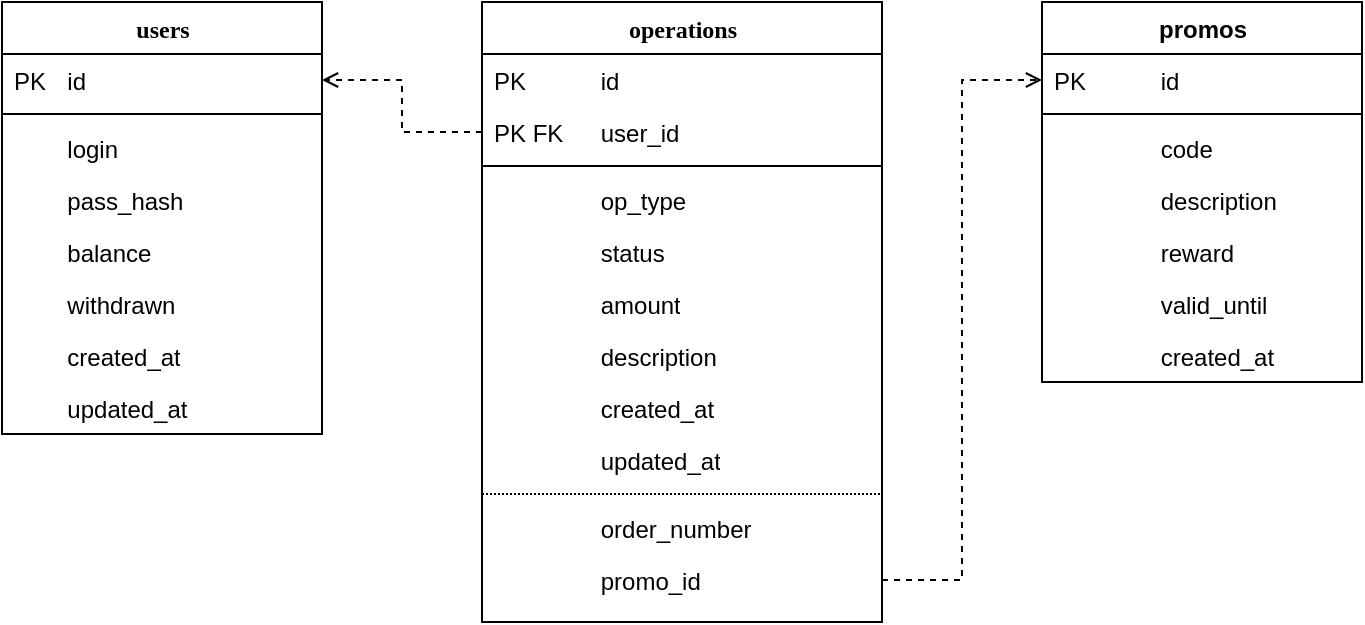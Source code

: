 <mxfile version="20.2.3" type="device" pages="5"><diagram id="8QZR4cAsltc07Y6tC8mg" name="v1"><mxGraphModel dx="946" dy="597" grid="1" gridSize="10" guides="1" tooltips="1" connect="1" arrows="1" fold="1" page="1" pageScale="1" pageWidth="827" pageHeight="1169" math="0" shadow="0"><root><mxCell id="0"/><mxCell id="1" parent="0"/><mxCell id="oY4Hw1j3HKIj6NpGR1jO-1" value="users" style="swimlane;html=1;fontStyle=1;align=center;verticalAlign=top;childLayout=stackLayout;horizontal=1;startSize=26;horizontalStack=0;resizeParent=1;resizeLast=0;collapsible=1;marginBottom=0;swimlaneFillColor=#ffffff;rounded=0;shadow=0;comic=0;labelBackgroundColor=none;strokeWidth=1;fillColor=none;fontFamily=Verdana;fontSize=12" parent="1" vertex="1"><mxGeometry x="80" y="560" width="160" height="216" as="geometry"/></mxCell><mxCell id="oY4Hw1j3HKIj6NpGR1jO-2" value="PK&lt;span style=&quot;white-space: pre;&quot;&gt;&#9;&lt;/span&gt;id" style="text;html=1;strokeColor=none;fillColor=none;align=left;verticalAlign=top;spacingLeft=4;spacingRight=4;whiteSpace=wrap;overflow=hidden;rotatable=0;points=[[0,0.5],[1,0.5]];portConstraint=eastwest;" parent="oY4Hw1j3HKIj6NpGR1jO-1" vertex="1"><mxGeometry y="26" width="160" height="26" as="geometry"/></mxCell><mxCell id="oY4Hw1j3HKIj6NpGR1jO-3" value="" style="line;html=1;strokeWidth=1;fillColor=none;align=left;verticalAlign=middle;spacingTop=-1;spacingLeft=3;spacingRight=3;rotatable=0;labelPosition=right;points=[];portConstraint=eastwest;" parent="oY4Hw1j3HKIj6NpGR1jO-1" vertex="1"><mxGeometry y="52" width="160" height="8" as="geometry"/></mxCell><mxCell id="oY4Hw1j3HKIj6NpGR1jO-4" value="&lt;span style=&quot;white-space: pre;&quot;&gt;&#9;&lt;/span&gt;login" style="text;html=1;strokeColor=none;fillColor=none;align=left;verticalAlign=top;spacingLeft=4;spacingRight=4;whiteSpace=wrap;overflow=hidden;rotatable=0;points=[[0,0.5],[1,0.5]];portConstraint=eastwest;" parent="oY4Hw1j3HKIj6NpGR1jO-1" vertex="1"><mxGeometry y="60" width="160" height="26" as="geometry"/></mxCell><mxCell id="oY4Hw1j3HKIj6NpGR1jO-5" value="&lt;span style=&quot;white-space: pre;&quot;&gt;&#9;&lt;/span&gt;pass_hash" style="text;html=1;strokeColor=none;fillColor=none;align=left;verticalAlign=top;spacingLeft=4;spacingRight=4;whiteSpace=wrap;overflow=hidden;rotatable=0;points=[[0,0.5],[1,0.5]];portConstraint=eastwest;" parent="oY4Hw1j3HKIj6NpGR1jO-1" vertex="1"><mxGeometry y="86" width="160" height="26" as="geometry"/></mxCell><mxCell id="oY4Hw1j3HKIj6NpGR1jO-6" value="&lt;span style=&quot;&quot;&gt;&#9;&lt;/span&gt;&lt;span style=&quot;white-space: pre;&quot;&gt;&#9;&lt;/span&gt;balance" style="text;html=1;strokeColor=none;fillColor=none;align=left;verticalAlign=top;spacingLeft=4;spacingRight=4;whiteSpace=wrap;overflow=hidden;rotatable=0;points=[[0,0.5],[1,0.5]];portConstraint=eastwest;" parent="oY4Hw1j3HKIj6NpGR1jO-1" vertex="1"><mxGeometry y="112" width="160" height="26" as="geometry"/></mxCell><mxCell id="oY4Hw1j3HKIj6NpGR1jO-7" value="&lt;span style=&quot;&quot;&gt;&#9;&lt;/span&gt;&lt;span style=&quot;white-space: pre;&quot;&gt;&#9;&lt;/span&gt;withdrawn" style="text;html=1;strokeColor=none;fillColor=none;align=left;verticalAlign=top;spacingLeft=4;spacingRight=4;whiteSpace=wrap;overflow=hidden;rotatable=0;points=[[0,0.5],[1,0.5]];portConstraint=eastwest;" parent="oY4Hw1j3HKIj6NpGR1jO-1" vertex="1"><mxGeometry y="138" width="160" height="26" as="geometry"/></mxCell><mxCell id="oY4Hw1j3HKIj6NpGR1jO-8" value="&lt;span style=&quot;white-space: pre;&quot;&gt;&#9;&lt;/span&gt;created_at" style="text;html=1;strokeColor=none;fillColor=none;align=left;verticalAlign=top;spacingLeft=4;spacingRight=4;whiteSpace=wrap;overflow=hidden;rotatable=0;points=[[0,0.5],[1,0.5]];portConstraint=eastwest;" parent="oY4Hw1j3HKIj6NpGR1jO-1" vertex="1"><mxGeometry y="164" width="160" height="26" as="geometry"/></mxCell><mxCell id="oY4Hw1j3HKIj6NpGR1jO-9" value="&lt;span style=&quot;white-space: pre;&quot;&gt;&#9;&lt;/span&gt;updated_at" style="text;html=1;strokeColor=none;fillColor=none;align=left;verticalAlign=top;spacingLeft=4;spacingRight=4;whiteSpace=wrap;overflow=hidden;rotatable=0;points=[[0,0.5],[1,0.5]];portConstraint=eastwest;" parent="oY4Hw1j3HKIj6NpGR1jO-1" vertex="1"><mxGeometry y="190" width="160" height="26" as="geometry"/></mxCell><mxCell id="oY4Hw1j3HKIj6NpGR1jO-10" value="&lt;div style=&quot;text-align: left;&quot;&gt;&lt;span style=&quot;background-color: initial;&quot;&gt;&lt;font face=&quot;Helvetica&quot;&gt;promos&lt;/font&gt;&lt;/span&gt;&lt;/div&gt;" style="swimlane;html=1;fontStyle=1;align=center;verticalAlign=top;childLayout=stackLayout;horizontal=1;startSize=26;horizontalStack=0;resizeParent=1;resizeLast=0;collapsible=1;marginBottom=0;swimlaneFillColor=#ffffff;rounded=0;shadow=0;comic=0;labelBackgroundColor=none;strokeWidth=1;fillColor=none;fontFamily=Verdana;fontSize=12" parent="1" vertex="1"><mxGeometry x="600" y="560" width="160" height="190" as="geometry"/></mxCell><mxCell id="oY4Hw1j3HKIj6NpGR1jO-11" value="PK&lt;span style=&quot;white-space: pre;&quot;&gt;&#9;&lt;span style=&quot;white-space: pre;&quot;&gt;&#9;&lt;/span&gt;&lt;/span&gt;id" style="text;html=1;strokeColor=none;fillColor=none;align=left;verticalAlign=top;spacingLeft=4;spacingRight=4;whiteSpace=wrap;overflow=hidden;rotatable=0;points=[[0,0.5],[1,0.5]];portConstraint=eastwest;" parent="oY4Hw1j3HKIj6NpGR1jO-10" vertex="1"><mxGeometry y="26" width="160" height="26" as="geometry"/></mxCell><mxCell id="oY4Hw1j3HKIj6NpGR1jO-12" value="" style="line;html=1;strokeWidth=1;fillColor=none;align=left;verticalAlign=middle;spacingTop=-1;spacingLeft=3;spacingRight=3;rotatable=0;labelPosition=right;points=[];portConstraint=eastwest;" parent="oY4Hw1j3HKIj6NpGR1jO-10" vertex="1"><mxGeometry y="52" width="160" height="8" as="geometry"/></mxCell><mxCell id="oY4Hw1j3HKIj6NpGR1jO-13" value="&lt;span style=&quot;white-space: pre;&quot;&gt;&lt;span style=&quot;white-space: pre;&quot;&gt;&lt;span style=&quot;white-space: pre;&quot;&gt;&#9;&lt;/span&gt;&#9;code&lt;/span&gt;&lt;/span&gt;" style="text;html=1;strokeColor=none;fillColor=none;align=left;verticalAlign=top;spacingLeft=4;spacingRight=4;whiteSpace=wrap;overflow=hidden;rotatable=0;points=[[0,0.5],[1,0.5]];portConstraint=eastwest;" parent="oY4Hw1j3HKIj6NpGR1jO-10" vertex="1"><mxGeometry y="60" width="160" height="26" as="geometry"/></mxCell><mxCell id="oY4Hw1j3HKIj6NpGR1jO-14" value="&lt;span style=&quot;white-space: pre;&quot;&gt;&lt;span style=&quot;white-space: pre;&quot;&gt;&lt;span style=&quot;white-space: pre;&quot;&gt;&#9;&lt;/span&gt;&#9;description&lt;/span&gt;&lt;/span&gt;" style="text;html=1;strokeColor=none;fillColor=none;align=left;verticalAlign=top;spacingLeft=4;spacingRight=4;whiteSpace=wrap;overflow=hidden;rotatable=0;points=[[0,0.5],[1,0.5]];portConstraint=eastwest;" parent="oY4Hw1j3HKIj6NpGR1jO-10" vertex="1"><mxGeometry y="86" width="160" height="26" as="geometry"/></mxCell><mxCell id="oY4Hw1j3HKIj6NpGR1jO-15" value="&lt;span style=&quot;white-space: pre;&quot;&gt;&lt;span style=&quot;white-space: pre;&quot;&gt;&lt;span style=&quot;white-space: pre;&quot;&gt;&#9;&lt;/span&gt;&#9;reward&lt;/span&gt;&lt;/span&gt;" style="text;html=1;strokeColor=none;fillColor=none;align=left;verticalAlign=top;spacingLeft=4;spacingRight=4;whiteSpace=wrap;overflow=hidden;rotatable=0;points=[[0,0.5],[1,0.5]];portConstraint=eastwest;" parent="oY4Hw1j3HKIj6NpGR1jO-10" vertex="1"><mxGeometry y="112" width="160" height="26" as="geometry"/></mxCell><mxCell id="oY4Hw1j3HKIj6NpGR1jO-16" value="&lt;span style=&quot;white-space: pre;&quot;&gt;&lt;span style=&quot;white-space: pre;&quot;&gt;&lt;span style=&quot;white-space: pre;&quot;&gt;&#9;&lt;/span&gt;&#9;valid_until&lt;/span&gt;&lt;/span&gt;" style="text;html=1;strokeColor=none;fillColor=none;align=left;verticalAlign=top;spacingLeft=4;spacingRight=4;whiteSpace=wrap;overflow=hidden;rotatable=0;points=[[0,0.5],[1,0.5]];portConstraint=eastwest;" parent="oY4Hw1j3HKIj6NpGR1jO-10" vertex="1"><mxGeometry y="138" width="160" height="26" as="geometry"/></mxCell><mxCell id="oY4Hw1j3HKIj6NpGR1jO-17" value="&lt;span style=&quot;white-space: pre;&quot;&gt;&lt;span style=&quot;white-space: pre;&quot;&gt;&lt;span style=&quot;white-space: pre;&quot;&gt;&#9;&lt;/span&gt;&#9;created_at&lt;br/&gt;&lt;/span&gt;&lt;/span&gt;" style="text;html=1;strokeColor=none;fillColor=none;align=left;verticalAlign=top;spacingLeft=4;spacingRight=4;whiteSpace=wrap;overflow=hidden;rotatable=0;points=[[0,0.5],[1,0.5]];portConstraint=eastwest;" parent="oY4Hw1j3HKIj6NpGR1jO-10" vertex="1"><mxGeometry y="164" width="160" height="26" as="geometry"/></mxCell><mxCell id="oY4Hw1j3HKIj6NpGR1jO-18" style="edgeStyle=orthogonalEdgeStyle;rounded=0;orthogonalLoop=1;jettySize=auto;html=1;dashed=1;endArrow=open;endFill=0;" parent="1" source="oY4Hw1j3HKIj6NpGR1jO-31" target="oY4Hw1j3HKIj6NpGR1jO-11" edge="1"><mxGeometry relative="1" as="geometry"><mxPoint x="810" y="909" as="sourcePoint"/></mxGeometry></mxCell><mxCell id="oY4Hw1j3HKIj6NpGR1jO-19" value="operations" style="swimlane;html=1;fontStyle=1;align=center;verticalAlign=top;childLayout=stackLayout;horizontal=1;startSize=26;horizontalStack=0;resizeParent=1;resizeLast=0;collapsible=1;marginBottom=0;swimlaneFillColor=#ffffff;rounded=0;shadow=0;comic=0;labelBackgroundColor=none;strokeWidth=1;fillColor=none;fontFamily=Verdana;fontSize=12" parent="1" vertex="1"><mxGeometry x="320" y="560" width="200" height="310" as="geometry"/></mxCell><mxCell id="oY4Hw1j3HKIj6NpGR1jO-20" value="PK&lt;span style=&quot;white-space: pre;&quot;&gt;&#9;&lt;span style=&quot;white-space: pre;&quot;&gt;&#9;&lt;/span&gt;&lt;/span&gt;id" style="text;html=1;strokeColor=none;fillColor=none;align=left;verticalAlign=top;spacingLeft=4;spacingRight=4;whiteSpace=wrap;overflow=hidden;rotatable=0;points=[[0,0.5],[1,0.5]];portConstraint=eastwest;" parent="oY4Hw1j3HKIj6NpGR1jO-19" vertex="1"><mxGeometry y="26" width="200" height="26" as="geometry"/></mxCell><mxCell id="oY4Hw1j3HKIj6NpGR1jO-21" value="PK FK&lt;span style=&quot;white-space: pre;&quot;&gt;&#9;&lt;/span&gt;user_id" style="text;html=1;strokeColor=none;fillColor=none;align=left;verticalAlign=top;spacingLeft=4;spacingRight=4;whiteSpace=wrap;overflow=hidden;rotatable=0;points=[[0,0.5],[1,0.5]];portConstraint=eastwest;" parent="oY4Hw1j3HKIj6NpGR1jO-19" vertex="1"><mxGeometry y="52" width="200" height="26" as="geometry"/></mxCell><mxCell id="oY4Hw1j3HKIj6NpGR1jO-22" value="" style="line;html=1;strokeWidth=1;fillColor=none;align=left;verticalAlign=middle;spacingTop=-1;spacingLeft=3;spacingRight=3;rotatable=0;labelPosition=right;points=[];portConstraint=eastwest;" parent="oY4Hw1j3HKIj6NpGR1jO-19" vertex="1"><mxGeometry y="78" width="200" height="8" as="geometry"/></mxCell><mxCell id="oY4Hw1j3HKIj6NpGR1jO-23" value="&lt;span style=&quot;white-space: pre;&quot;&gt;&#9;&lt;span style=&quot;white-space: pre;&quot;&gt;&#9;&lt;/span&gt;&lt;/span&gt;op_type" style="text;html=1;strokeColor=none;fillColor=none;align=left;verticalAlign=top;spacingLeft=4;spacingRight=4;whiteSpace=wrap;overflow=hidden;rotatable=0;points=[[0,0.5],[1,0.5]];portConstraint=eastwest;" parent="oY4Hw1j3HKIj6NpGR1jO-19" vertex="1"><mxGeometry y="86" width="200" height="26" as="geometry"/></mxCell><mxCell id="oY4Hw1j3HKIj6NpGR1jO-24" value="&lt;span style=&quot;white-space: pre;&quot;&gt;&#9;&lt;span style=&quot;white-space: pre;&quot;&gt;&#9;&lt;/span&gt;&lt;/span&gt;status" style="text;html=1;strokeColor=none;fillColor=none;align=left;verticalAlign=top;spacingLeft=4;spacingRight=4;whiteSpace=wrap;overflow=hidden;rotatable=0;points=[[0,0.5],[1,0.5]];portConstraint=eastwest;" parent="oY4Hw1j3HKIj6NpGR1jO-19" vertex="1"><mxGeometry y="112" width="200" height="26" as="geometry"/></mxCell><mxCell id="oY4Hw1j3HKIj6NpGR1jO-25" value="&lt;span style=&quot;white-space: pre;&quot;&gt;&#9;&lt;span style=&quot;white-space: pre;&quot;&gt;&#9;&lt;/span&gt;&lt;/span&gt;amount" style="text;html=1;strokeColor=none;fillColor=none;align=left;verticalAlign=top;spacingLeft=4;spacingRight=4;whiteSpace=wrap;overflow=hidden;rotatable=0;points=[[0,0.5],[1,0.5]];portConstraint=eastwest;" parent="oY4Hw1j3HKIj6NpGR1jO-19" vertex="1"><mxGeometry y="138" width="200" height="26" as="geometry"/></mxCell><mxCell id="oY4Hw1j3HKIj6NpGR1jO-26" value="&lt;span style=&quot;white-space: pre;&quot;&gt;&#9;&lt;span style=&quot;white-space: pre;&quot;&gt;&#9;&lt;/span&gt;d&lt;/span&gt;escription" style="text;html=1;strokeColor=none;fillColor=none;align=left;verticalAlign=top;spacingLeft=4;spacingRight=4;whiteSpace=wrap;overflow=hidden;rotatable=0;points=[[0,0.5],[1,0.5]];portConstraint=eastwest;" parent="oY4Hw1j3HKIj6NpGR1jO-19" vertex="1"><mxGeometry y="164" width="200" height="26" as="geometry"/></mxCell><mxCell id="oY4Hw1j3HKIj6NpGR1jO-27" value="&lt;span style=&quot;white-space: pre;&quot;&gt;&#9;&lt;span style=&quot;white-space: pre;&quot;&gt;&#9;&lt;/span&gt;c&lt;/span&gt;reated_at" style="text;html=1;strokeColor=none;fillColor=none;align=left;verticalAlign=top;spacingLeft=4;spacingRight=4;whiteSpace=wrap;overflow=hidden;rotatable=0;points=[[0,0.5],[1,0.5]];portConstraint=eastwest;" parent="oY4Hw1j3HKIj6NpGR1jO-19" vertex="1"><mxGeometry y="190" width="200" height="26" as="geometry"/></mxCell><mxCell id="oY4Hw1j3HKIj6NpGR1jO-28" value="&lt;span style=&quot;white-space: pre;&quot;&gt;&#9;&lt;span style=&quot;white-space: pre;&quot;&gt;&#9;&lt;/span&gt;u&lt;/span&gt;pdated_at" style="text;html=1;strokeColor=none;fillColor=none;align=left;verticalAlign=top;spacingLeft=4;spacingRight=4;whiteSpace=wrap;overflow=hidden;rotatable=0;points=[[0,0.5],[1,0.5]];portConstraint=eastwest;" parent="oY4Hw1j3HKIj6NpGR1jO-19" vertex="1"><mxGeometry y="216" width="200" height="26" as="geometry"/></mxCell><mxCell id="oY4Hw1j3HKIj6NpGR1jO-29" value="" style="line;html=1;strokeWidth=1;fillColor=none;align=left;verticalAlign=middle;spacingTop=-1;spacingLeft=3;spacingRight=3;rotatable=0;labelPosition=right;points=[];portConstraint=eastwest;dashed=1;dashPattern=1 1;" parent="oY4Hw1j3HKIj6NpGR1jO-19" vertex="1"><mxGeometry y="242" width="200" height="8" as="geometry"/></mxCell><mxCell id="oY4Hw1j3HKIj6NpGR1jO-30" value="&lt;span style=&quot;white-space: pre;&quot;&gt;&#9;&lt;span style=&quot;white-space: pre;&quot;&gt;&#9;&lt;/span&gt;o&lt;/span&gt;rder_number" style="text;html=1;strokeColor=none;fillColor=none;align=left;verticalAlign=top;spacingLeft=4;spacingRight=4;whiteSpace=wrap;overflow=hidden;rotatable=0;points=[[0,0.5],[1,0.5]];portConstraint=eastwest;" parent="oY4Hw1j3HKIj6NpGR1jO-19" vertex="1"><mxGeometry y="250" width="200" height="26" as="geometry"/></mxCell><mxCell id="oY4Hw1j3HKIj6NpGR1jO-31" value="&lt;span style=&quot;white-space: pre;&quot;&gt;&#9;&lt;span style=&quot;white-space: pre;&quot;&gt;&#9;&lt;/span&gt;p&lt;/span&gt;romo_id" style="text;html=1;strokeColor=none;fillColor=none;align=left;verticalAlign=top;spacingLeft=4;spacingRight=4;whiteSpace=wrap;overflow=hidden;rotatable=0;points=[[0,0.5],[1,0.5]];portConstraint=eastwest;" parent="oY4Hw1j3HKIj6NpGR1jO-19" vertex="1"><mxGeometry y="276" width="200" height="26" as="geometry"/></mxCell><mxCell id="oY4Hw1j3HKIj6NpGR1jO-32" style="edgeStyle=orthogonalEdgeStyle;rounded=0;orthogonalLoop=1;jettySize=auto;html=1;dashed=1;endArrow=open;endFill=0;strokeColor=#000000;exitX=0;exitY=0.5;exitDx=0;exitDy=0;" parent="1" source="oY4Hw1j3HKIj6NpGR1jO-21" target="oY4Hw1j3HKIj6NpGR1jO-2" edge="1"><mxGeometry relative="1" as="geometry"><Array as="points"><mxPoint x="280" y="625"/><mxPoint x="280" y="599"/></Array><mxPoint x="210" y="650" as="targetPoint"/></mxGeometry></mxCell></root></mxGraphModel></diagram><diagram name="draft-d" id="QXT5IHpacz1LPHBnXIv9"><mxGraphModel dx="1346" dy="-203" grid="1" gridSize="10" guides="1" tooltips="1" connect="1" arrows="1" fold="1" page="0" pageScale="1" pageWidth="827" pageHeight="1169" math="0" shadow="0"><root><mxCell id="mjwK29YiMbKHhw3-3j1S-0"/><mxCell id="mjwK29YiMbKHhw3-3j1S-1" parent="mjwK29YiMbKHhw3-3j1S-0"/><mxCell id="mjwK29YiMbKHhw3-3j1S-2" value="users" style="swimlane;html=1;fontStyle=1;align=center;verticalAlign=top;childLayout=stackLayout;horizontal=1;startSize=26;horizontalStack=0;resizeParent=1;resizeLast=0;collapsible=1;marginBottom=0;swimlaneFillColor=#ffffff;rounded=0;shadow=0;comic=0;labelBackgroundColor=none;strokeWidth=1;fillColor=none;fontFamily=Verdana;fontSize=12" parent="mjwK29YiMbKHhw3-3j1S-1" vertex="1"><mxGeometry x="-240" y="840" width="160" height="150" as="geometry"/></mxCell><mxCell id="mjwK29YiMbKHhw3-3j1S-3" value="PK&lt;span style=&quot;white-space: pre;&quot;&gt;&#9;&lt;/span&gt;id" style="text;html=1;strokeColor=none;fillColor=none;align=left;verticalAlign=top;spacingLeft=4;spacingRight=4;whiteSpace=wrap;overflow=hidden;rotatable=0;points=[[0,0.5],[1,0.5]];portConstraint=eastwest;" parent="mjwK29YiMbKHhw3-3j1S-2" vertex="1"><mxGeometry y="26" width="160" height="26" as="geometry"/></mxCell><mxCell id="mjwK29YiMbKHhw3-3j1S-4" value="" style="line;html=1;strokeWidth=1;fillColor=none;align=left;verticalAlign=middle;spacingTop=-1;spacingLeft=3;spacingRight=3;rotatable=0;labelPosition=right;points=[];portConstraint=eastwest;" parent="mjwK29YiMbKHhw3-3j1S-2" vertex="1"><mxGeometry y="52" width="160" height="8" as="geometry"/></mxCell><mxCell id="mjwK29YiMbKHhw3-3j1S-5" value="&lt;span style=&quot;white-space: pre;&quot;&gt;&#9;&lt;/span&gt;login" style="text;html=1;strokeColor=none;fillColor=none;align=left;verticalAlign=top;spacingLeft=4;spacingRight=4;whiteSpace=wrap;overflow=hidden;rotatable=0;points=[[0,0.5],[1,0.5]];portConstraint=eastwest;" parent="mjwK29YiMbKHhw3-3j1S-2" vertex="1"><mxGeometry y="60" width="160" height="26" as="geometry"/></mxCell><mxCell id="mjwK29YiMbKHhw3-3j1S-6" value="&lt;span style=&quot;white-space: pre;&quot;&gt;&#9;&lt;/span&gt;pass_hash" style="text;html=1;strokeColor=none;fillColor=none;align=left;verticalAlign=top;spacingLeft=4;spacingRight=4;whiteSpace=wrap;overflow=hidden;rotatable=0;points=[[0,0.5],[1,0.5]];portConstraint=eastwest;" parent="mjwK29YiMbKHhw3-3j1S-2" vertex="1"><mxGeometry y="86" width="160" height="26" as="geometry"/></mxCell><mxCell id="mjwK29YiMbKHhw3-3j1S-7" value="&lt;span style=&quot;white-space: pre;&quot;&gt;&#9;&lt;/span&gt;created_at" style="text;html=1;strokeColor=none;fillColor=none;align=left;verticalAlign=top;spacingLeft=4;spacingRight=4;whiteSpace=wrap;overflow=hidden;rotatable=0;points=[[0,0.5],[1,0.5]];portConstraint=eastwest;" parent="mjwK29YiMbKHhw3-3j1S-2" vertex="1"><mxGeometry y="112" width="160" height="26" as="geometry"/></mxCell><mxCell id="mjwK29YiMbKHhw3-3j1S-8" value="transactions" style="swimlane;html=1;fontStyle=1;align=center;verticalAlign=top;childLayout=stackLayout;horizontal=1;startSize=26;horizontalStack=0;resizeParent=1;resizeLast=0;collapsible=1;marginBottom=0;swimlaneFillColor=#ffffff;rounded=0;shadow=0;comic=0;labelBackgroundColor=none;strokeWidth=1;fillColor=none;fontFamily=Verdana;fontSize=12" parent="mjwK29YiMbKHhw3-3j1S-1" vertex="1"><mxGeometry x="-40" y="840" width="160" height="170" as="geometry"/></mxCell><mxCell id="mjwK29YiMbKHhw3-3j1S-9" value="PK&lt;span style=&quot;white-space: pre;&quot;&gt;&#9;&lt;span style=&quot;white-space: pre;&quot;&gt;&#9;&lt;/span&gt;&lt;/span&gt;id" style="text;html=1;strokeColor=none;fillColor=none;align=left;verticalAlign=top;spacingLeft=4;spacingRight=4;whiteSpace=wrap;overflow=hidden;rotatable=0;points=[[0,0.5],[1,0.5]];portConstraint=eastwest;" parent="mjwK29YiMbKHhw3-3j1S-8" vertex="1"><mxGeometry y="26" width="160" height="26" as="geometry"/></mxCell><mxCell id="mjwK29YiMbKHhw3-3j1S-10" value="" style="line;html=1;strokeWidth=1;fillColor=none;align=left;verticalAlign=middle;spacingTop=-1;spacingLeft=3;spacingRight=3;rotatable=0;labelPosition=right;points=[];portConstraint=eastwest;" parent="mjwK29YiMbKHhw3-3j1S-8" vertex="1"><mxGeometry y="52" width="160" height="8" as="geometry"/></mxCell><mxCell id="mjwK29YiMbKHhw3-3j1S-11" value="FK&lt;span style=&quot;white-space: pre;&quot;&gt;&#9;&lt;/span&gt;&lt;span style=&quot;white-space: pre;&quot;&gt;&#9;&lt;/span&gt;user_id" style="text;html=1;strokeColor=none;fillColor=none;align=left;verticalAlign=top;spacingLeft=4;spacingRight=4;whiteSpace=wrap;overflow=hidden;rotatable=0;points=[[0,0.5],[1,0.5]];portConstraint=eastwest;" parent="mjwK29YiMbKHhw3-3j1S-8" vertex="1"><mxGeometry y="60" width="160" height="26" as="geometry"/></mxCell><mxCell id="mjwK29YiMbKHhw3-3j1S-12" value="&lt;span style=&quot;&quot;&gt;&#9;&lt;span style=&quot;&quot;&gt;&#9;&lt;/span&gt;&lt;/span&gt;&lt;span style=&quot;white-space: pre;&quot;&gt;&#9;&lt;/span&gt;&lt;span style=&quot;white-space: pre;&quot;&gt;&#9;&lt;/span&gt;balance" style="text;html=1;strokeColor=none;fillColor=none;align=left;verticalAlign=top;spacingLeft=4;spacingRight=4;whiteSpace=wrap;overflow=hidden;rotatable=0;points=[[0,0.5],[1,0.5]];portConstraint=eastwest;" parent="mjwK29YiMbKHhw3-3j1S-8" vertex="1"><mxGeometry y="86" width="160" height="26" as="geometry"/></mxCell><mxCell id="mjwK29YiMbKHhw3-3j1S-13" value="FK&lt;span style=&quot;white-space: pre;&quot;&gt;&#9;&lt;span style=&quot;white-space: pre;&quot;&gt;&#9;&lt;/span&gt;&lt;/span&gt;operation_id" style="text;html=1;strokeColor=none;fillColor=none;align=left;verticalAlign=top;spacingLeft=4;spacingRight=4;whiteSpace=wrap;overflow=hidden;rotatable=0;points=[[0,0.5],[1,0.5]];portConstraint=eastwest;" parent="mjwK29YiMbKHhw3-3j1S-8" vertex="1"><mxGeometry y="112" width="160" height="26" as="geometry"/></mxCell><mxCell id="mjwK29YiMbKHhw3-3j1S-14" value="&lt;span style=&quot;white-space: pre;&quot;&gt;&#9;&lt;span style=&quot;white-space: pre;&quot;&gt;&#9;&lt;/span&gt;&lt;/span&gt;created_at" style="text;html=1;strokeColor=none;fillColor=none;align=left;verticalAlign=top;spacingLeft=4;spacingRight=4;whiteSpace=wrap;overflow=hidden;rotatable=0;points=[[0,0.5],[1,0.5]];portConstraint=eastwest;" parent="mjwK29YiMbKHhw3-3j1S-8" vertex="1"><mxGeometry y="138" width="160" height="26" as="geometry"/></mxCell><mxCell id="mjwK29YiMbKHhw3-3j1S-20" value="&lt;div style=&quot;text-align: left;&quot;&gt;&lt;span style=&quot;background-color: initial;&quot;&gt;&lt;font face=&quot;Helvetica&quot;&gt;promos&lt;/font&gt;&lt;/span&gt;&lt;/div&gt;" style="swimlane;html=1;fontStyle=1;align=center;verticalAlign=top;childLayout=stackLayout;horizontal=1;startSize=26;horizontalStack=0;resizeParent=1;resizeLast=0;collapsible=1;marginBottom=0;swimlaneFillColor=#ffffff;rounded=0;shadow=0;comic=0;labelBackgroundColor=none;strokeWidth=1;fillColor=none;fontFamily=Verdana;fontSize=12" parent="mjwK29YiMbKHhw3-3j1S-1" vertex="1"><mxGeometry x="420" y="980" width="160" height="190" as="geometry"/></mxCell><mxCell id="mjwK29YiMbKHhw3-3j1S-21" value="PK&lt;span style=&quot;white-space: pre;&quot;&gt;&#9;&lt;span style=&quot;white-space: pre;&quot;&gt;&#9;&lt;/span&gt;&lt;/span&gt;id" style="text;html=1;strokeColor=none;fillColor=none;align=left;verticalAlign=top;spacingLeft=4;spacingRight=4;whiteSpace=wrap;overflow=hidden;rotatable=0;points=[[0,0.5],[1,0.5]];portConstraint=eastwest;" parent="mjwK29YiMbKHhw3-3j1S-20" vertex="1"><mxGeometry y="26" width="160" height="26" as="geometry"/></mxCell><mxCell id="mjwK29YiMbKHhw3-3j1S-22" value="" style="line;html=1;strokeWidth=1;fillColor=none;align=left;verticalAlign=middle;spacingTop=-1;spacingLeft=3;spacingRight=3;rotatable=0;labelPosition=right;points=[];portConstraint=eastwest;" parent="mjwK29YiMbKHhw3-3j1S-20" vertex="1"><mxGeometry y="52" width="160" height="8" as="geometry"/></mxCell><mxCell id="mjwK29YiMbKHhw3-3j1S-23" value="&lt;span style=&quot;white-space: pre;&quot;&gt;&lt;span style=&quot;white-space: pre;&quot;&gt;&lt;span style=&quot;white-space: pre;&quot;&gt;&#9;&lt;/span&gt;&#9;code&lt;/span&gt;&lt;/span&gt;" style="text;html=1;strokeColor=none;fillColor=none;align=left;verticalAlign=top;spacingLeft=4;spacingRight=4;whiteSpace=wrap;overflow=hidden;rotatable=0;points=[[0,0.5],[1,0.5]];portConstraint=eastwest;" parent="mjwK29YiMbKHhw3-3j1S-20" vertex="1"><mxGeometry y="60" width="160" height="26" as="geometry"/></mxCell><mxCell id="mjwK29YiMbKHhw3-3j1S-24" value="&lt;span style=&quot;white-space: pre;&quot;&gt;&lt;span style=&quot;white-space: pre;&quot;&gt;&lt;span style=&quot;white-space: pre;&quot;&gt;&#9;&lt;/span&gt;&#9;description&lt;/span&gt;&lt;/span&gt;" style="text;html=1;strokeColor=none;fillColor=none;align=left;verticalAlign=top;spacingLeft=4;spacingRight=4;whiteSpace=wrap;overflow=hidden;rotatable=0;points=[[0,0.5],[1,0.5]];portConstraint=eastwest;" parent="mjwK29YiMbKHhw3-3j1S-20" vertex="1"><mxGeometry y="86" width="160" height="26" as="geometry"/></mxCell><mxCell id="TcZ82TeF6705XyTkA2w_-4" value="&lt;span style=&quot;white-space: pre;&quot;&gt;&lt;span style=&quot;white-space: pre;&quot;&gt;&lt;span style=&quot;white-space: pre;&quot;&gt;&#9;&lt;/span&gt;&#9;amount&lt;/span&gt;&lt;/span&gt;" style="text;html=1;strokeColor=none;fillColor=none;align=left;verticalAlign=top;spacingLeft=4;spacingRight=4;whiteSpace=wrap;overflow=hidden;rotatable=0;points=[[0,0.5],[1,0.5]];portConstraint=eastwest;" parent="mjwK29YiMbKHhw3-3j1S-20" vertex="1"><mxGeometry y="112" width="160" height="26" as="geometry"/></mxCell><mxCell id="mjwK29YiMbKHhw3-3j1S-25" value="&lt;span style=&quot;white-space: pre;&quot;&gt;&lt;span style=&quot;white-space: pre;&quot;&gt;&lt;span style=&quot;white-space: pre;&quot;&gt;&#9;&lt;/span&gt;&#9;valid_until&lt;/span&gt;&lt;/span&gt;" style="text;html=1;strokeColor=none;fillColor=none;align=left;verticalAlign=top;spacingLeft=4;spacingRight=4;whiteSpace=wrap;overflow=hidden;rotatable=0;points=[[0,0.5],[1,0.5]];portConstraint=eastwest;" parent="mjwK29YiMbKHhw3-3j1S-20" vertex="1"><mxGeometry y="138" width="160" height="26" as="geometry"/></mxCell><mxCell id="TcZ82TeF6705XyTkA2w_-0" value="&lt;span style=&quot;white-space: pre;&quot;&gt;&lt;span style=&quot;white-space: pre;&quot;&gt;&lt;span style=&quot;white-space: pre;&quot;&gt;&#9;&lt;/span&gt;&#9;created_at&lt;br/&gt;&lt;/span&gt;&lt;/span&gt;" style="text;html=1;strokeColor=none;fillColor=none;align=left;verticalAlign=top;spacingLeft=4;spacingRight=4;whiteSpace=wrap;overflow=hidden;rotatable=0;points=[[0,0.5],[1,0.5]];portConstraint=eastwest;" parent="mjwK29YiMbKHhw3-3j1S-20" vertex="1"><mxGeometry y="164" width="160" height="26" as="geometry"/></mxCell><mxCell id="mjwK29YiMbKHhw3-3j1S-26" style="edgeStyle=orthogonalEdgeStyle;rounded=0;orthogonalLoop=1;jettySize=auto;html=1;dashed=1;endArrow=open;endFill=0;" parent="mjwK29YiMbKHhw3-3j1S-1" source="mjwK29YiMbKHhw3-3j1S-37" target="mjwK29YiMbKHhw3-3j1S-21" edge="1"><mxGeometry relative="1" as="geometry"><mxPoint x="650" y="1189" as="sourcePoint"/></mxGeometry></mxCell><mxCell id="mjwK29YiMbKHhw3-3j1S-28" value="operations" style="swimlane;html=1;fontStyle=1;align=center;verticalAlign=top;childLayout=stackLayout;horizontal=1;startSize=26;horizontalStack=0;resizeParent=1;resizeLast=0;collapsible=1;marginBottom=0;swimlaneFillColor=#ffffff;rounded=0;shadow=0;comic=0;labelBackgroundColor=none;strokeWidth=1;fillColor=none;fontFamily=Verdana;fontSize=12" parent="mjwK29YiMbKHhw3-3j1S-1" vertex="1"><mxGeometry x="180" y="840" width="200" height="330" as="geometry"/></mxCell><mxCell id="mjwK29YiMbKHhw3-3j1S-29" value="PK&lt;span style=&quot;white-space: pre;&quot;&gt;&#9;&lt;span style=&quot;white-space: pre;&quot;&gt;&#9;&lt;/span&gt;&lt;/span&gt;id" style="text;html=1;strokeColor=none;fillColor=none;align=left;verticalAlign=top;spacingLeft=4;spacingRight=4;whiteSpace=wrap;overflow=hidden;rotatable=0;points=[[0,0.5],[1,0.5]];portConstraint=eastwest;" parent="mjwK29YiMbKHhw3-3j1S-28" vertex="1"><mxGeometry y="26" width="200" height="26" as="geometry"/></mxCell><mxCell id="mjwK29YiMbKHhw3-3j1S-30" value="PK FK&lt;span style=&quot;white-space: pre;&quot;&gt;&#9;&lt;/span&gt;user_id" style="text;html=1;strokeColor=none;fillColor=none;align=left;verticalAlign=top;spacingLeft=4;spacingRight=4;whiteSpace=wrap;overflow=hidden;rotatable=0;points=[[0,0.5],[1,0.5]];portConstraint=eastwest;" parent="mjwK29YiMbKHhw3-3j1S-28" vertex="1"><mxGeometry y="52" width="200" height="26" as="geometry"/></mxCell><mxCell id="mjwK29YiMbKHhw3-3j1S-31" value="" style="line;html=1;strokeWidth=1;fillColor=none;align=left;verticalAlign=middle;spacingTop=-1;spacingLeft=3;spacingRight=3;rotatable=0;labelPosition=right;points=[];portConstraint=eastwest;" parent="mjwK29YiMbKHhw3-3j1S-28" vertex="1"><mxGeometry y="78" width="200" height="8" as="geometry"/></mxCell><mxCell id="mjwK29YiMbKHhw3-3j1S-33" value="&lt;span style=&quot;white-space: pre;&quot;&gt;&#9;&lt;span style=&quot;white-space: pre;&quot;&gt;&#9;&lt;/span&gt;&lt;/span&gt;type" style="text;html=1;strokeColor=none;fillColor=none;align=left;verticalAlign=top;spacingLeft=4;spacingRight=4;whiteSpace=wrap;overflow=hidden;rotatable=0;points=[[0,0.5],[1,0.5]];portConstraint=eastwest;" parent="mjwK29YiMbKHhw3-3j1S-28" vertex="1"><mxGeometry y="86" width="200" height="26" as="geometry"/></mxCell><mxCell id="mjwK29YiMbKHhw3-3j1S-34" value="&lt;span style=&quot;white-space: pre;&quot;&gt;&#9;&lt;span style=&quot;white-space: pre;&quot;&gt;&#9;&lt;/span&gt;&lt;/span&gt;status" style="text;html=1;strokeColor=none;fillColor=none;align=left;verticalAlign=top;spacingLeft=4;spacingRight=4;whiteSpace=wrap;overflow=hidden;rotatable=0;points=[[0,0.5],[1,0.5]];portConstraint=eastwest;" parent="mjwK29YiMbKHhw3-3j1S-28" vertex="1"><mxGeometry y="112" width="200" height="26" as="geometry"/></mxCell><mxCell id="mjwK29YiMbKHhw3-3j1S-32" value="&lt;span style=&quot;white-space: pre;&quot;&gt;&#9;&lt;span style=&quot;white-space: pre;&quot;&gt;&#9;&lt;/span&gt;&lt;/span&gt;amount" style="text;html=1;strokeColor=none;fillColor=none;align=left;verticalAlign=top;spacingLeft=4;spacingRight=4;whiteSpace=wrap;overflow=hidden;rotatable=0;points=[[0,0.5],[1,0.5]];portConstraint=eastwest;" parent="mjwK29YiMbKHhw3-3j1S-28" vertex="1"><mxGeometry y="138" width="200" height="26" as="geometry"/></mxCell><mxCell id="mjwK29YiMbKHhw3-3j1S-39" value="&lt;span style=&quot;white-space: pre;&quot;&gt;&#9;&lt;span style=&quot;white-space: pre;&quot;&gt;&#9;&lt;/span&gt;d&lt;/span&gt;escription" style="text;html=1;strokeColor=none;fillColor=none;align=left;verticalAlign=top;spacingLeft=4;spacingRight=4;whiteSpace=wrap;overflow=hidden;rotatable=0;points=[[0,0.5],[1,0.5]];portConstraint=eastwest;" parent="mjwK29YiMbKHhw3-3j1S-28" vertex="1"><mxGeometry y="164" width="200" height="26" as="geometry"/></mxCell><mxCell id="mjwK29YiMbKHhw3-3j1S-41" value="&lt;span style=&quot;white-space: pre;&quot;&gt;&#9;&lt;span style=&quot;white-space: pre;&quot;&gt;&#9;&lt;/span&gt;c&lt;/span&gt;reated_at" style="text;html=1;strokeColor=none;fillColor=none;align=left;verticalAlign=top;spacingLeft=4;spacingRight=4;whiteSpace=wrap;overflow=hidden;rotatable=0;points=[[0,0.5],[1,0.5]];portConstraint=eastwest;" parent="mjwK29YiMbKHhw3-3j1S-28" vertex="1"><mxGeometry y="190" width="200" height="26" as="geometry"/></mxCell><mxCell id="mjwK29YiMbKHhw3-3j1S-42" value="&lt;span style=&quot;white-space: pre;&quot;&gt;&#9;&lt;span style=&quot;white-space: pre;&quot;&gt;&#9;&lt;/span&gt;u&lt;/span&gt;pdated_at" style="text;html=1;strokeColor=none;fillColor=none;align=left;verticalAlign=top;spacingLeft=4;spacingRight=4;whiteSpace=wrap;overflow=hidden;rotatable=0;points=[[0,0.5],[1,0.5]];portConstraint=eastwest;" parent="mjwK29YiMbKHhw3-3j1S-28" vertex="1"><mxGeometry y="216" width="200" height="26" as="geometry"/></mxCell><mxCell id="TcZ82TeF6705XyTkA2w_-2" value="" style="line;html=1;strokeWidth=1;fillColor=none;align=left;verticalAlign=middle;spacingTop=-1;spacingLeft=3;spacingRight=3;rotatable=0;labelPosition=right;points=[];portConstraint=eastwest;" parent="mjwK29YiMbKHhw3-3j1S-28" vertex="1"><mxGeometry y="242" width="200" height="8" as="geometry"/></mxCell><mxCell id="mjwK29YiMbKHhw3-3j1S-36" value="&lt;span style=&quot;white-space: pre;&quot;&gt;&#9;&lt;span style=&quot;white-space: pre;&quot;&gt;&#9;&lt;/span&gt;o&lt;/span&gt;rder_number" style="text;html=1;strokeColor=none;fillColor=none;align=left;verticalAlign=top;spacingLeft=4;spacingRight=4;whiteSpace=wrap;overflow=hidden;rotatable=0;points=[[0,0.5],[1,0.5]];portConstraint=eastwest;" parent="mjwK29YiMbKHhw3-3j1S-28" vertex="1"><mxGeometry y="250" width="200" height="26" as="geometry"/></mxCell><mxCell id="TcZ82TeF6705XyTkA2w_-3" style="edgeStyle=orthogonalEdgeStyle;rounded=0;orthogonalLoop=1;jettySize=auto;html=1;dashed=1;endArrow=open;endFill=0;strokeColor=#000000;entryX=0;entryY=0.5;entryDx=0;entryDy=0;exitX=0;exitY=0.5;exitDx=0;exitDy=0;" parent="mjwK29YiMbKHhw3-3j1S-28" source="mjwK29YiMbKHhw3-3j1S-38" target="mjwK29YiMbKHhw3-3j1S-29" edge="1"><mxGeometry relative="1" as="geometry"><Array as="points"><mxPoint y="290"/><mxPoint x="-20" y="290"/><mxPoint x="-20" y="39"/></Array></mxGeometry></mxCell><mxCell id="mjwK29YiMbKHhw3-3j1S-38" value="&lt;span style=&quot;white-space: pre;&quot;&gt;&#9;&lt;span style=&quot;white-space: pre;&quot;&gt;&#9;&lt;/span&gt;r&lt;/span&gt;efunded_id" style="text;html=1;strokeColor=none;fillColor=none;align=left;verticalAlign=top;spacingLeft=4;spacingRight=4;whiteSpace=wrap;overflow=hidden;rotatable=0;points=[[0,0.5],[1,0.5]];portConstraint=eastwest;" parent="mjwK29YiMbKHhw3-3j1S-28" vertex="1"><mxGeometry y="276" width="200" height="26" as="geometry"/></mxCell><mxCell id="mjwK29YiMbKHhw3-3j1S-37" value="&lt;span style=&quot;white-space: pre;&quot;&gt;&#9;&lt;span style=&quot;white-space: pre;&quot;&gt;&#9;&lt;/span&gt;p&lt;/span&gt;romo_id" style="text;html=1;strokeColor=none;fillColor=none;align=left;verticalAlign=top;spacingLeft=4;spacingRight=4;whiteSpace=wrap;overflow=hidden;rotatable=0;points=[[0,0.5],[1,0.5]];portConstraint=eastwest;" parent="mjwK29YiMbKHhw3-3j1S-28" vertex="1"><mxGeometry y="302" width="200" height="26" as="geometry"/></mxCell><mxCell id="mjwK29YiMbKHhw3-3j1S-43" style="edgeStyle=orthogonalEdgeStyle;rounded=0;orthogonalLoop=1;jettySize=auto;html=1;dashed=1;endArrow=open;endFill=0;" parent="mjwK29YiMbKHhw3-3j1S-1" source="mjwK29YiMbKHhw3-3j1S-13" target="mjwK29YiMbKHhw3-3j1S-29" edge="1"><mxGeometry relative="1" as="geometry"><Array as="points"><mxPoint x="140" y="965"/><mxPoint x="140" y="879"/></Array></mxGeometry></mxCell><mxCell id="mjwK29YiMbKHhw3-3j1S-44" style="edgeStyle=orthogonalEdgeStyle;rounded=0;orthogonalLoop=1;jettySize=auto;html=1;entryX=0.75;entryY=0;entryDx=0;entryDy=0;dashed=1;endArrow=open;endFill=0;strokeColor=#000000;exitX=1;exitY=0.5;exitDx=0;exitDy=0;" parent="mjwK29YiMbKHhw3-3j1S-1" source="mjwK29YiMbKHhw3-3j1S-30" target="mjwK29YiMbKHhw3-3j1S-2" edge="1"><mxGeometry relative="1" as="geometry"><Array as="points"><mxPoint x="420" y="905"/><mxPoint x="420" y="820"/><mxPoint x="-120" y="820"/></Array></mxGeometry></mxCell><mxCell id="mjwK29YiMbKHhw3-3j1S-45" style="edgeStyle=orthogonalEdgeStyle;rounded=0;orthogonalLoop=1;jettySize=auto;html=1;entryX=1;entryY=0.5;entryDx=0;entryDy=0;dashed=1;endArrow=open;endFill=0;strokeColor=#000000;" parent="mjwK29YiMbKHhw3-3j1S-1" source="mjwK29YiMbKHhw3-3j1S-11" target="mjwK29YiMbKHhw3-3j1S-3" edge="1"><mxGeometry relative="1" as="geometry"/></mxCell></root></mxGraphModel></diagram><diagram name="draft-c" id="PBiD0cfePPBAGqOgFUKE"><mxGraphModel dx="1346" dy="197" grid="1" gridSize="10" guides="1" tooltips="1" connect="1" arrows="1" fold="1" page="0" pageScale="1" pageWidth="827" pageHeight="1169" math="0" shadow="0"><root><mxCell id="p2pZO6RsebuF1EruB57u-0"/><mxCell id="p2pZO6RsebuF1EruB57u-1" parent="p2pZO6RsebuF1EruB57u-0"/><mxCell id="p2pZO6RsebuF1EruB57u-2" value="users" style="swimlane;html=1;fontStyle=1;align=center;verticalAlign=top;childLayout=stackLayout;horizontal=1;startSize=26;horizontalStack=0;resizeParent=1;resizeLast=0;collapsible=1;marginBottom=0;swimlaneFillColor=#ffffff;rounded=0;shadow=0;comic=0;labelBackgroundColor=none;strokeWidth=1;fillColor=none;fontFamily=Verdana;fontSize=12" parent="p2pZO6RsebuF1EruB57u-1" vertex="1"><mxGeometry x="-240" y="840" width="160" height="150" as="geometry"/></mxCell><mxCell id="p2pZO6RsebuF1EruB57u-3" value="PK&lt;span style=&quot;white-space: pre;&quot;&gt;&#9;&lt;/span&gt;id" style="text;html=1;strokeColor=none;fillColor=none;align=left;verticalAlign=top;spacingLeft=4;spacingRight=4;whiteSpace=wrap;overflow=hidden;rotatable=0;points=[[0,0.5],[1,0.5]];portConstraint=eastwest;" parent="p2pZO6RsebuF1EruB57u-2" vertex="1"><mxGeometry y="26" width="160" height="26" as="geometry"/></mxCell><mxCell id="p2pZO6RsebuF1EruB57u-4" value="" style="line;html=1;strokeWidth=1;fillColor=none;align=left;verticalAlign=middle;spacingTop=-1;spacingLeft=3;spacingRight=3;rotatable=0;labelPosition=right;points=[];portConstraint=eastwest;" parent="p2pZO6RsebuF1EruB57u-2" vertex="1"><mxGeometry y="52" width="160" height="8" as="geometry"/></mxCell><mxCell id="p2pZO6RsebuF1EruB57u-5" value="&lt;span style=&quot;white-space: pre;&quot;&gt;&#9;&lt;/span&gt;login" style="text;html=1;strokeColor=none;fillColor=none;align=left;verticalAlign=top;spacingLeft=4;spacingRight=4;whiteSpace=wrap;overflow=hidden;rotatable=0;points=[[0,0.5],[1,0.5]];portConstraint=eastwest;" parent="p2pZO6RsebuF1EruB57u-2" vertex="1"><mxGeometry y="60" width="160" height="26" as="geometry"/></mxCell><mxCell id="p2pZO6RsebuF1EruB57u-6" value="&lt;span style=&quot;white-space: pre;&quot;&gt;&#9;&lt;/span&gt;pass_hash" style="text;html=1;strokeColor=none;fillColor=none;align=left;verticalAlign=top;spacingLeft=4;spacingRight=4;whiteSpace=wrap;overflow=hidden;rotatable=0;points=[[0,0.5],[1,0.5]];portConstraint=eastwest;" parent="p2pZO6RsebuF1EruB57u-2" vertex="1"><mxGeometry y="86" width="160" height="26" as="geometry"/></mxCell><mxCell id="p2pZO6RsebuF1EruB57u-7" value="&lt;span style=&quot;white-space: pre;&quot;&gt;&#9;&lt;/span&gt;created_at" style="text;html=1;strokeColor=none;fillColor=none;align=left;verticalAlign=top;spacingLeft=4;spacingRight=4;whiteSpace=wrap;overflow=hidden;rotatable=0;points=[[0,0.5],[1,0.5]];portConstraint=eastwest;" parent="p2pZO6RsebuF1EruB57u-2" vertex="1"><mxGeometry y="112" width="160" height="26" as="geometry"/></mxCell><mxCell id="p2pZO6RsebuF1EruB57u-8" value="transactions" style="swimlane;html=1;fontStyle=1;align=center;verticalAlign=top;childLayout=stackLayout;horizontal=1;startSize=26;horizontalStack=0;resizeParent=1;resizeLast=0;collapsible=1;marginBottom=0;swimlaneFillColor=#ffffff;rounded=0;shadow=0;comic=0;labelBackgroundColor=none;strokeWidth=1;fillColor=none;fontFamily=Verdana;fontSize=12" parent="p2pZO6RsebuF1EruB57u-1" vertex="1"><mxGeometry x="-40" y="840" width="160" height="170" as="geometry"/></mxCell><mxCell id="p2pZO6RsebuF1EruB57u-9" value="PK&lt;span style=&quot;white-space: pre;&quot;&gt;&#9;&lt;span style=&quot;white-space: pre;&quot;&gt;&#9;&lt;/span&gt;&lt;/span&gt;id" style="text;html=1;strokeColor=none;fillColor=none;align=left;verticalAlign=top;spacingLeft=4;spacingRight=4;whiteSpace=wrap;overflow=hidden;rotatable=0;points=[[0,0.5],[1,0.5]];portConstraint=eastwest;" parent="p2pZO6RsebuF1EruB57u-8" vertex="1"><mxGeometry y="26" width="160" height="26" as="geometry"/></mxCell><mxCell id="p2pZO6RsebuF1EruB57u-10" value="" style="line;html=1;strokeWidth=1;fillColor=none;align=left;verticalAlign=middle;spacingTop=-1;spacingLeft=3;spacingRight=3;rotatable=0;labelPosition=right;points=[];portConstraint=eastwest;" parent="p2pZO6RsebuF1EruB57u-8" vertex="1"><mxGeometry y="52" width="160" height="8" as="geometry"/></mxCell><mxCell id="p2pZO6RsebuF1EruB57u-11" value="FK&lt;span style=&quot;white-space: pre;&quot;&gt;&#9;&lt;/span&gt;&lt;span style=&quot;white-space: pre;&quot;&gt;&#9;&lt;/span&gt;user_id" style="text;html=1;strokeColor=none;fillColor=none;align=left;verticalAlign=top;spacingLeft=4;spacingRight=4;whiteSpace=wrap;overflow=hidden;rotatable=0;points=[[0,0.5],[1,0.5]];portConstraint=eastwest;" parent="p2pZO6RsebuF1EruB57u-8" vertex="1"><mxGeometry y="60" width="160" height="26" as="geometry"/></mxCell><mxCell id="NG9CPj1-1Zqr3nQ4FEYo-1" value="&lt;span style=&quot;&quot;&gt;&#9;&lt;span style=&quot;&quot;&gt;&#9;&lt;/span&gt;&lt;/span&gt;&lt;span style=&quot;white-space: pre;&quot;&gt;&#9;&lt;/span&gt;&lt;span style=&quot;white-space: pre;&quot;&gt;&#9;&lt;/span&gt;balance" style="text;html=1;strokeColor=none;fillColor=none;align=left;verticalAlign=top;spacingLeft=4;spacingRight=4;whiteSpace=wrap;overflow=hidden;rotatable=0;points=[[0,0.5],[1,0.5]];portConstraint=eastwest;" parent="p2pZO6RsebuF1EruB57u-8" vertex="1"><mxGeometry y="86" width="160" height="26" as="geometry"/></mxCell><mxCell id="p2pZO6RsebuF1EruB57u-13" value="FK&lt;span style=&quot;white-space: pre;&quot;&gt;&#9;&lt;span style=&quot;white-space: pre;&quot;&gt;&#9;&lt;/span&gt;&lt;/span&gt;operation_id" style="text;html=1;strokeColor=none;fillColor=none;align=left;verticalAlign=top;spacingLeft=4;spacingRight=4;whiteSpace=wrap;overflow=hidden;rotatable=0;points=[[0,0.5],[1,0.5]];portConstraint=eastwest;" parent="p2pZO6RsebuF1EruB57u-8" vertex="1"><mxGeometry y="112" width="160" height="26" as="geometry"/></mxCell><mxCell id="p2pZO6RsebuF1EruB57u-14" value="&lt;span style=&quot;white-space: pre;&quot;&gt;&#9;&lt;span style=&quot;white-space: pre;&quot;&gt;&#9;&lt;/span&gt;&lt;/span&gt;created_at" style="text;html=1;strokeColor=none;fillColor=none;align=left;verticalAlign=top;spacingLeft=4;spacingRight=4;whiteSpace=wrap;overflow=hidden;rotatable=0;points=[[0,0.5],[1,0.5]];portConstraint=eastwest;" parent="p2pZO6RsebuF1EruB57u-8" vertex="1"><mxGeometry y="138" width="160" height="26" as="geometry"/></mxCell><mxCell id="p2pZO6RsebuF1EruB57u-15" value="orders" style="swimlane;html=1;fontStyle=1;align=center;verticalAlign=top;childLayout=stackLayout;horizontal=1;startSize=26;horizontalStack=0;resizeParent=1;resizeLast=0;collapsible=1;marginBottom=0;swimlaneFillColor=#ffffff;rounded=0;shadow=0;comic=0;labelBackgroundColor=none;strokeWidth=1;fillColor=none;fontFamily=Verdana;fontSize=12" parent="p2pZO6RsebuF1EruB57u-1" vertex="1"><mxGeometry x="360" y="897" width="160" height="112" as="geometry"/></mxCell><mxCell id="p2pZO6RsebuF1EruB57u-16" value="PK&lt;span style=&quot;white-space: pre;&quot;&gt;&#9;&lt;span style=&quot;white-space: pre;&quot;&gt;&#9;&lt;/span&gt;&lt;/span&gt;id" style="text;html=1;strokeColor=none;fillColor=none;align=left;verticalAlign=top;spacingLeft=4;spacingRight=4;whiteSpace=wrap;overflow=hidden;rotatable=0;points=[[0,0.5],[1,0.5]];portConstraint=eastwest;" parent="p2pZO6RsebuF1EruB57u-15" vertex="1"><mxGeometry y="26" width="160" height="26" as="geometry"/></mxCell><mxCell id="p2pZO6RsebuF1EruB57u-17" value="PK FK&lt;span style=&quot;white-space: pre;&quot;&gt;&#9;&lt;/span&gt;user_id" style="text;html=1;strokeColor=none;fillColor=none;align=left;verticalAlign=top;spacingLeft=4;spacingRight=4;whiteSpace=wrap;overflow=hidden;rotatable=0;points=[[0,0.5],[1,0.5]];portConstraint=eastwest;" parent="p2pZO6RsebuF1EruB57u-15" vertex="1"><mxGeometry y="52" width="160" height="26" as="geometry"/></mxCell><mxCell id="p2pZO6RsebuF1EruB57u-18" value="" style="line;html=1;strokeWidth=1;fillColor=none;align=left;verticalAlign=middle;spacingTop=-1;spacingLeft=3;spacingRight=3;rotatable=0;labelPosition=right;points=[];portConstraint=eastwest;" parent="p2pZO6RsebuF1EruB57u-15" vertex="1"><mxGeometry y="78" width="160" height="8" as="geometry"/></mxCell><mxCell id="p2pZO6RsebuF1EruB57u-19" value="&lt;span style=&quot;white-space: pre;&quot;&gt;&lt;span style=&quot;white-space: pre;&quot;&gt;&lt;span style=&quot;white-space: pre;&quot;&gt;&#9;&lt;/span&gt;&#9;number&lt;/span&gt;&lt;/span&gt;" style="text;html=1;strokeColor=none;fillColor=none;align=left;verticalAlign=top;spacingLeft=4;spacingRight=4;whiteSpace=wrap;overflow=hidden;rotatable=0;points=[[0,0.5],[1,0.5]];portConstraint=eastwest;" parent="p2pZO6RsebuF1EruB57u-15" vertex="1"><mxGeometry y="86" width="160" height="26" as="geometry"/></mxCell><mxCell id="p2pZO6RsebuF1EruB57u-46" value="&lt;div style=&quot;text-align: left;&quot;&gt;&lt;span style=&quot;background-color: initial;&quot;&gt;&lt;font face=&quot;Helvetica&quot;&gt;promos&lt;/font&gt;&lt;/span&gt;&lt;/div&gt;" style="swimlane;html=1;fontStyle=1;align=center;verticalAlign=top;childLayout=stackLayout;horizontal=1;startSize=26;horizontalStack=0;resizeParent=1;resizeLast=0;collapsible=1;marginBottom=0;swimlaneFillColor=#ffffff;rounded=0;shadow=0;comic=0;labelBackgroundColor=none;strokeWidth=1;fillColor=none;fontFamily=Verdana;fontSize=12" parent="p2pZO6RsebuF1EruB57u-1" vertex="1"><mxGeometry x="360" y="1050" width="160" height="138" as="geometry"/></mxCell><mxCell id="p2pZO6RsebuF1EruB57u-47" value="PK&lt;span style=&quot;white-space: pre;&quot;&gt;&#9;&lt;span style=&quot;white-space: pre;&quot;&gt;&#9;&lt;/span&gt;&lt;/span&gt;id" style="text;html=1;strokeColor=none;fillColor=none;align=left;verticalAlign=top;spacingLeft=4;spacingRight=4;whiteSpace=wrap;overflow=hidden;rotatable=0;points=[[0,0.5],[1,0.5]];portConstraint=eastwest;" parent="p2pZO6RsebuF1EruB57u-46" vertex="1"><mxGeometry y="26" width="160" height="26" as="geometry"/></mxCell><mxCell id="p2pZO6RsebuF1EruB57u-48" value="" style="line;html=1;strokeWidth=1;fillColor=none;align=left;verticalAlign=middle;spacingTop=-1;spacingLeft=3;spacingRight=3;rotatable=0;labelPosition=right;points=[];portConstraint=eastwest;" parent="p2pZO6RsebuF1EruB57u-46" vertex="1"><mxGeometry y="52" width="160" height="8" as="geometry"/></mxCell><mxCell id="p2pZO6RsebuF1EruB57u-49" value="&lt;span style=&quot;white-space: pre;&quot;&gt;&lt;span style=&quot;white-space: pre;&quot;&gt;&lt;span style=&quot;white-space: pre;&quot;&gt;&#9;&lt;/span&gt;&#9;code&lt;/span&gt;&lt;/span&gt;" style="text;html=1;strokeColor=none;fillColor=none;align=left;verticalAlign=top;spacingLeft=4;spacingRight=4;whiteSpace=wrap;overflow=hidden;rotatable=0;points=[[0,0.5],[1,0.5]];portConstraint=eastwest;" parent="p2pZO6RsebuF1EruB57u-46" vertex="1"><mxGeometry y="60" width="160" height="26" as="geometry"/></mxCell><mxCell id="p2pZO6RsebuF1EruB57u-50" value="&lt;span style=&quot;white-space: pre;&quot;&gt;&lt;span style=&quot;white-space: pre;&quot;&gt;&lt;span style=&quot;white-space: pre;&quot;&gt;&#9;&lt;/span&gt;&#9;description&lt;/span&gt;&lt;/span&gt;" style="text;html=1;strokeColor=none;fillColor=none;align=left;verticalAlign=top;spacingLeft=4;spacingRight=4;whiteSpace=wrap;overflow=hidden;rotatable=0;points=[[0,0.5],[1,0.5]];portConstraint=eastwest;" parent="p2pZO6RsebuF1EruB57u-46" vertex="1"><mxGeometry y="86" width="160" height="26" as="geometry"/></mxCell><mxCell id="p2pZO6RsebuF1EruB57u-51" value="&lt;span style=&quot;white-space: pre;&quot;&gt;&lt;span style=&quot;white-space: pre;&quot;&gt;&lt;span style=&quot;white-space: pre;&quot;&gt;&#9;&lt;/span&gt;&#9;valid_until&lt;/span&gt;&lt;/span&gt;" style="text;html=1;strokeColor=none;fillColor=none;align=left;verticalAlign=top;spacingLeft=4;spacingRight=4;whiteSpace=wrap;overflow=hidden;rotatable=0;points=[[0,0.5],[1,0.5]];portConstraint=eastwest;" parent="p2pZO6RsebuF1EruB57u-46" vertex="1"><mxGeometry y="112" width="160" height="26" as="geometry"/></mxCell><mxCell id="p2pZO6RsebuF1EruB57u-52" style="edgeStyle=orthogonalEdgeStyle;rounded=0;orthogonalLoop=1;jettySize=auto;html=1;dashed=1;endArrow=open;endFill=0;" parent="p2pZO6RsebuF1EruB57u-1" source="MZVX0PogoyQ8o7c3plqs-2" target="p2pZO6RsebuF1EruB57u-47" edge="1"><mxGeometry relative="1" as="geometry"><mxPoint x="650" y="1189" as="sourcePoint"/></mxGeometry></mxCell><mxCell id="p2pZO6RsebuF1EruB57u-54" style="edgeStyle=orthogonalEdgeStyle;rounded=0;orthogonalLoop=1;jettySize=auto;html=1;entryX=0;entryY=0.5;entryDx=0;entryDy=0;dashed=1;endArrow=open;endFill=0;" parent="p2pZO6RsebuF1EruB57u-1" source="MZVX0PogoyQ8o7c3plqs-3" target="p2pZO6RsebuF1EruB57u-16" edge="1"><mxGeometry relative="1" as="geometry"><mxPoint x="650" y="999" as="sourcePoint"/></mxGeometry></mxCell><mxCell id="p2pZO6RsebuF1EruB57u-56" value="operations" style="swimlane;html=1;fontStyle=1;align=center;verticalAlign=top;childLayout=stackLayout;horizontal=1;startSize=26;horizontalStack=0;resizeParent=1;resizeLast=0;collapsible=1;marginBottom=0;swimlaneFillColor=#ffffff;rounded=0;shadow=0;comic=0;labelBackgroundColor=none;strokeWidth=1;fillColor=none;fontFamily=Verdana;fontSize=12" parent="p2pZO6RsebuF1EruB57u-1" vertex="1"><mxGeometry x="160" y="840" width="160" height="380" as="geometry"/></mxCell><mxCell id="p2pZO6RsebuF1EruB57u-57" value="PK&lt;span style=&quot;white-space: pre;&quot;&gt;&#9;&lt;span style=&quot;white-space: pre;&quot;&gt;&#9;&lt;/span&gt;&lt;/span&gt;id" style="text;html=1;strokeColor=none;fillColor=none;align=left;verticalAlign=top;spacingLeft=4;spacingRight=4;whiteSpace=wrap;overflow=hidden;rotatable=0;points=[[0,0.5],[1,0.5]];portConstraint=eastwest;" parent="p2pZO6RsebuF1EruB57u-56" vertex="1"><mxGeometry y="26" width="160" height="26" as="geometry"/></mxCell><mxCell id="p2pZO6RsebuF1EruB57u-58" value="PK FK&lt;span style=&quot;white-space: pre;&quot;&gt;&#9;&lt;/span&gt;user_id" style="text;html=1;strokeColor=none;fillColor=none;align=left;verticalAlign=top;spacingLeft=4;spacingRight=4;whiteSpace=wrap;overflow=hidden;rotatable=0;points=[[0,0.5],[1,0.5]];portConstraint=eastwest;" parent="p2pZO6RsebuF1EruB57u-56" vertex="1"><mxGeometry y="52" width="160" height="26" as="geometry"/></mxCell><mxCell id="p2pZO6RsebuF1EruB57u-59" value="" style="line;html=1;strokeWidth=1;fillColor=none;align=left;verticalAlign=middle;spacingTop=-1;spacingLeft=3;spacingRight=3;rotatable=0;labelPosition=right;points=[];portConstraint=eastwest;" parent="p2pZO6RsebuF1EruB57u-56" vertex="1"><mxGeometry y="78" width="160" height="8" as="geometry"/></mxCell><mxCell id="Y2NXFeh8J8DBSLmQiRgL-0" value="&lt;span style=&quot;white-space: pre;&quot;&gt;&#9;&lt;span style=&quot;white-space: pre;&quot;&gt;&#9;&lt;/span&gt;&lt;/span&gt;amount" style="text;html=1;strokeColor=none;fillColor=none;align=left;verticalAlign=top;spacingLeft=4;spacingRight=4;whiteSpace=wrap;overflow=hidden;rotatable=0;points=[[0,0.5],[1,0.5]];portConstraint=eastwest;" parent="p2pZO6RsebuF1EruB57u-56" vertex="1"><mxGeometry y="86" width="160" height="26" as="geometry"/></mxCell><mxCell id="p2pZO6RsebuF1EruB57u-61" value="&lt;span style=&quot;white-space: pre;&quot;&gt;&#9;&lt;span style=&quot;white-space: pre;&quot;&gt;&#9;&lt;/span&gt;&lt;/span&gt;type" style="text;html=1;strokeColor=none;fillColor=none;align=left;verticalAlign=top;spacingLeft=4;spacingRight=4;whiteSpace=wrap;overflow=hidden;rotatable=0;points=[[0,0.5],[1,0.5]];portConstraint=eastwest;" parent="p2pZO6RsebuF1EruB57u-56" vertex="1"><mxGeometry y="112" width="160" height="26" as="geometry"/></mxCell><mxCell id="MZVX0PogoyQ8o7c3plqs-0" value="&lt;span style=&quot;white-space: pre;&quot;&gt;&#9;&lt;span style=&quot;white-space: pre;&quot;&gt;&#9;&lt;/span&gt;s&lt;/span&gt;tatus" style="text;html=1;strokeColor=none;fillColor=none;align=left;verticalAlign=top;spacingLeft=4;spacingRight=4;whiteSpace=wrap;overflow=hidden;rotatable=0;points=[[0,0.5],[1,0.5]];portConstraint=eastwest;" parent="p2pZO6RsebuF1EruB57u-56" vertex="1"><mxGeometry y="138" width="160" height="26" as="geometry"/></mxCell><mxCell id="MZVX0PogoyQ8o7c3plqs-1" value="&lt;span style=&quot;white-space: pre;&quot;&gt;&#9;&lt;span style=&quot;white-space: pre;&quot;&gt;&#9;&lt;/span&gt;p&lt;/span&gt;ended_at" style="text;html=1;strokeColor=none;fillColor=none;align=left;verticalAlign=top;spacingLeft=4;spacingRight=4;whiteSpace=wrap;overflow=hidden;rotatable=0;points=[[0,0.5],[1,0.5]];portConstraint=eastwest;" parent="p2pZO6RsebuF1EruB57u-56" vertex="1"><mxGeometry y="164" width="160" height="26" as="geometry"/></mxCell><mxCell id="MZVX0PogoyQ8o7c3plqs-3" value="&lt;span style=&quot;white-space: pre;&quot;&gt;&#9;&lt;span style=&quot;white-space: pre;&quot;&gt;&#9;&lt;/span&gt;o&lt;/span&gt;rder_id" style="text;html=1;strokeColor=none;fillColor=none;align=left;verticalAlign=top;spacingLeft=4;spacingRight=4;whiteSpace=wrap;overflow=hidden;rotatable=0;points=[[0,0.5],[1,0.5]];portConstraint=eastwest;" parent="p2pZO6RsebuF1EruB57u-56" vertex="1"><mxGeometry y="190" width="160" height="26" as="geometry"/></mxCell><mxCell id="MZVX0PogoyQ8o7c3plqs-2" value="&lt;span style=&quot;white-space: pre;&quot;&gt;&#9;&lt;span style=&quot;white-space: pre;&quot;&gt;&#9;&lt;/span&gt;p&lt;/span&gt;romo_id" style="text;html=1;strokeColor=none;fillColor=none;align=left;verticalAlign=top;spacingLeft=4;spacingRight=4;whiteSpace=wrap;overflow=hidden;rotatable=0;points=[[0,0.5],[1,0.5]];portConstraint=eastwest;" parent="p2pZO6RsebuF1EruB57u-56" vertex="1"><mxGeometry y="216" width="160" height="26" as="geometry"/></mxCell><mxCell id="MZVX0PogoyQ8o7c3plqs-4" value="&lt;span style=&quot;white-space: pre;&quot;&gt;&#9;&lt;span style=&quot;white-space: pre;&quot;&gt;&#9;&lt;/span&gt;f&lt;/span&gt;or_operation_id" style="text;html=1;strokeColor=none;fillColor=none;align=left;verticalAlign=top;spacingLeft=4;spacingRight=4;whiteSpace=wrap;overflow=hidden;rotatable=0;points=[[0,0.5],[1,0.5]];portConstraint=eastwest;" parent="p2pZO6RsebuF1EruB57u-56" vertex="1"><mxGeometry y="242" width="160" height="26" as="geometry"/></mxCell><mxCell id="MZVX0PogoyQ8o7c3plqs-6" value="&lt;span style=&quot;white-space: pre;&quot;&gt;&#9;&lt;span style=&quot;white-space: pre;&quot;&gt;&#9;&lt;/span&gt;d&lt;/span&gt;escription" style="text;html=1;strokeColor=none;fillColor=none;align=left;verticalAlign=top;spacingLeft=4;spacingRight=4;whiteSpace=wrap;overflow=hidden;rotatable=0;points=[[0,0.5],[1,0.5]];portConstraint=eastwest;" parent="p2pZO6RsebuF1EruB57u-56" vertex="1"><mxGeometry y="268" width="160" height="26" as="geometry"/></mxCell><mxCell id="NG9CPj1-1Zqr3nQ4FEYo-0" value="&lt;span style=&quot;white-space: pre;&quot;&gt;&#9;&lt;span style=&quot;white-space: pre;&quot;&gt;&#9;&lt;/span&gt;.&lt;/span&gt;.." style="text;html=1;strokeColor=none;fillColor=none;align=left;verticalAlign=top;spacingLeft=4;spacingRight=4;whiteSpace=wrap;overflow=hidden;rotatable=0;points=[[0,0.5],[1,0.5]];portConstraint=eastwest;" parent="p2pZO6RsebuF1EruB57u-56" vertex="1"><mxGeometry y="294" width="160" height="26" as="geometry"/></mxCell><mxCell id="p2pZO6RsebuF1EruB57u-62" value="&lt;span style=&quot;white-space: pre;&quot;&gt;&#9;&lt;span style=&quot;white-space: pre;&quot;&gt;&#9;&lt;/span&gt;c&lt;/span&gt;reated_at" style="text;html=1;strokeColor=none;fillColor=none;align=left;verticalAlign=top;spacingLeft=4;spacingRight=4;whiteSpace=wrap;overflow=hidden;rotatable=0;points=[[0,0.5],[1,0.5]];portConstraint=eastwest;" parent="p2pZO6RsebuF1EruB57u-56" vertex="1"><mxGeometry y="320" width="160" height="26" as="geometry"/></mxCell><mxCell id="MZVX0PogoyQ8o7c3plqs-5" value="&lt;span style=&quot;white-space: pre;&quot;&gt;&#9;&lt;span style=&quot;white-space: pre;&quot;&gt;&#9;&lt;/span&gt;u&lt;/span&gt;pdated_at" style="text;html=1;strokeColor=none;fillColor=none;align=left;verticalAlign=top;spacingLeft=4;spacingRight=4;whiteSpace=wrap;overflow=hidden;rotatable=0;points=[[0,0.5],[1,0.5]];portConstraint=eastwest;" parent="p2pZO6RsebuF1EruB57u-56" vertex="1"><mxGeometry y="346" width="160" height="26" as="geometry"/></mxCell><mxCell id="p2pZO6RsebuF1EruB57u-63" style="edgeStyle=orthogonalEdgeStyle;rounded=0;orthogonalLoop=1;jettySize=auto;html=1;dashed=1;endArrow=open;endFill=0;" parent="p2pZO6RsebuF1EruB57u-1" source="p2pZO6RsebuF1EruB57u-13" target="p2pZO6RsebuF1EruB57u-57" edge="1"><mxGeometry relative="1" as="geometry"/></mxCell><mxCell id="MZVX0PogoyQ8o7c3plqs-11" style="edgeStyle=orthogonalEdgeStyle;rounded=0;orthogonalLoop=1;jettySize=auto;html=1;entryX=0.75;entryY=0;entryDx=0;entryDy=0;dashed=1;endArrow=open;endFill=0;strokeColor=#000000;exitX=1;exitY=0.5;exitDx=0;exitDy=0;" parent="p2pZO6RsebuF1EruB57u-1" source="p2pZO6RsebuF1EruB57u-58" target="p2pZO6RsebuF1EruB57u-2" edge="1"><mxGeometry relative="1" as="geometry"><Array as="points"><mxPoint x="340" y="905"/><mxPoint x="340" y="820"/><mxPoint x="-120" y="820"/></Array></mxGeometry></mxCell><mxCell id="MZVX0PogoyQ8o7c3plqs-12" style="edgeStyle=orthogonalEdgeStyle;rounded=0;orthogonalLoop=1;jettySize=auto;html=1;entryX=1;entryY=0.5;entryDx=0;entryDy=0;dashed=1;endArrow=open;endFill=0;strokeColor=#000000;" parent="p2pZO6RsebuF1EruB57u-1" source="p2pZO6RsebuF1EruB57u-11" target="p2pZO6RsebuF1EruB57u-3" edge="1"><mxGeometry relative="1" as="geometry"/></mxCell><mxCell id="MZVX0PogoyQ8o7c3plqs-13" style="edgeStyle=orthogonalEdgeStyle;rounded=0;orthogonalLoop=1;jettySize=auto;html=1;entryX=0.25;entryY=0;entryDx=0;entryDy=0;dashed=1;endArrow=open;endFill=0;strokeColor=#000000;exitX=1;exitY=0.5;exitDx=0;exitDy=0;" parent="p2pZO6RsebuF1EruB57u-1" source="p2pZO6RsebuF1EruB57u-17" target="p2pZO6RsebuF1EruB57u-2" edge="1"><mxGeometry relative="1" as="geometry"><Array as="points"><mxPoint x="540" y="963"/><mxPoint x="540" y="800"/><mxPoint x="-200" y="800"/></Array></mxGeometry></mxCell></root></mxGraphModel></diagram><diagram name="draft-b" id="qJs_QYA2hd4ozQe23kGv"><mxGraphModel dx="1346" dy="197" grid="1" gridSize="10" guides="1" tooltips="1" connect="1" arrows="1" fold="1" page="0" pageScale="1" pageWidth="827" pageHeight="1169" math="0" shadow="0"><root><mxCell id="gnmqJbqWBG6FnqcV8jEF-0"/><mxCell id="gnmqJbqWBG6FnqcV8jEF-1" parent="gnmqJbqWBG6FnqcV8jEF-0"/><mxCell id="gnmqJbqWBG6FnqcV8jEF-2" value="users" style="swimlane;html=1;fontStyle=1;align=center;verticalAlign=top;childLayout=stackLayout;horizontal=1;startSize=26;horizontalStack=0;resizeParent=1;resizeLast=0;collapsible=1;marginBottom=0;swimlaneFillColor=#ffffff;rounded=0;shadow=0;comic=0;labelBackgroundColor=none;strokeWidth=1;fillColor=none;fontFamily=Verdana;fontSize=12" parent="gnmqJbqWBG6FnqcV8jEF-1" vertex="1"><mxGeometry x="-180" y="848.5" width="160" height="147" as="geometry"/></mxCell><mxCell id="gnmqJbqWBG6FnqcV8jEF-3" value="PK&lt;span style=&quot;white-space: pre;&quot;&gt;&#9;&lt;/span&gt;id" style="text;html=1;strokeColor=none;fillColor=none;align=left;verticalAlign=top;spacingLeft=4;spacingRight=4;whiteSpace=wrap;overflow=hidden;rotatable=0;points=[[0,0.5],[1,0.5]];portConstraint=eastwest;" parent="gnmqJbqWBG6FnqcV8jEF-2" vertex="1"><mxGeometry y="26" width="160" height="26" as="geometry"/></mxCell><mxCell id="gnmqJbqWBG6FnqcV8jEF-4" value="" style="line;html=1;strokeWidth=1;fillColor=none;align=left;verticalAlign=middle;spacingTop=-1;spacingLeft=3;spacingRight=3;rotatable=0;labelPosition=right;points=[];portConstraint=eastwest;" parent="gnmqJbqWBG6FnqcV8jEF-2" vertex="1"><mxGeometry y="52" width="160" height="8" as="geometry"/></mxCell><mxCell id="gnmqJbqWBG6FnqcV8jEF-5" value="&lt;span style=&quot;white-space: pre;&quot;&gt;&#9;&lt;/span&gt;login" style="text;html=1;strokeColor=none;fillColor=none;align=left;verticalAlign=top;spacingLeft=4;spacingRight=4;whiteSpace=wrap;overflow=hidden;rotatable=0;points=[[0,0.5],[1,0.5]];portConstraint=eastwest;" parent="gnmqJbqWBG6FnqcV8jEF-2" vertex="1"><mxGeometry y="60" width="160" height="26" as="geometry"/></mxCell><mxCell id="gnmqJbqWBG6FnqcV8jEF-6" value="&lt;span style=&quot;white-space: pre;&quot;&gt;&#9;&lt;/span&gt;pass_hash" style="text;html=1;strokeColor=none;fillColor=none;align=left;verticalAlign=top;spacingLeft=4;spacingRight=4;whiteSpace=wrap;overflow=hidden;rotatable=0;points=[[0,0.5],[1,0.5]];portConstraint=eastwest;" parent="gnmqJbqWBG6FnqcV8jEF-2" vertex="1"><mxGeometry y="86" width="160" height="26" as="geometry"/></mxCell><mxCell id="gnmqJbqWBG6FnqcV8jEF-7" value="&lt;span style=&quot;white-space: pre;&quot;&gt;&#9;&lt;/span&gt;created_at" style="text;html=1;strokeColor=none;fillColor=none;align=left;verticalAlign=top;spacingLeft=4;spacingRight=4;whiteSpace=wrap;overflow=hidden;rotatable=0;points=[[0,0.5],[1,0.5]];portConstraint=eastwest;" parent="gnmqJbqWBG6FnqcV8jEF-2" vertex="1"><mxGeometry y="112" width="160" height="26" as="geometry"/></mxCell><mxCell id="gnmqJbqWBG6FnqcV8jEF-8" value="transactions" style="swimlane;html=1;fontStyle=1;align=center;verticalAlign=top;childLayout=stackLayout;horizontal=1;startSize=26;horizontalStack=0;resizeParent=1;resizeLast=0;collapsible=1;marginBottom=0;swimlaneFillColor=#ffffff;rounded=0;shadow=0;comic=0;labelBackgroundColor=none;strokeWidth=1;fillColor=none;fontFamily=Verdana;fontSize=12" parent="gnmqJbqWBG6FnqcV8jEF-1" vertex="1"><mxGeometry x="20" y="814" width="180" height="170" as="geometry"/></mxCell><mxCell id="gnmqJbqWBG6FnqcV8jEF-9" value="PK&lt;span style=&quot;white-space: pre;&quot;&gt;&#9;&lt;span style=&quot;white-space: pre;&quot;&gt;&#9;&lt;/span&gt;&lt;/span&gt;id" style="text;html=1;strokeColor=none;fillColor=none;align=left;verticalAlign=top;spacingLeft=4;spacingRight=4;whiteSpace=wrap;overflow=hidden;rotatable=0;points=[[0,0.5],[1,0.5]];portConstraint=eastwest;" parent="gnmqJbqWBG6FnqcV8jEF-8" vertex="1"><mxGeometry y="26" width="180" height="26" as="geometry"/></mxCell><mxCell id="gnmqJbqWBG6FnqcV8jEF-10" value="" style="line;html=1;strokeWidth=1;fillColor=none;align=left;verticalAlign=middle;spacingTop=-1;spacingLeft=3;spacingRight=3;rotatable=0;labelPosition=right;points=[];portConstraint=eastwest;" parent="gnmqJbqWBG6FnqcV8jEF-8" vertex="1"><mxGeometry y="52" width="180" height="8" as="geometry"/></mxCell><mxCell id="gnmqJbqWBG6FnqcV8jEF-11" value="FK&lt;span style=&quot;white-space: pre;&quot;&gt;&#9;&lt;/span&gt;&lt;span style=&quot;white-space: pre;&quot;&gt;&#9;&lt;/span&gt;user_id" style="text;html=1;strokeColor=none;fillColor=none;align=left;verticalAlign=top;spacingLeft=4;spacingRight=4;whiteSpace=wrap;overflow=hidden;rotatable=0;points=[[0,0.5],[1,0.5]];portConstraint=eastwest;" parent="gnmqJbqWBG6FnqcV8jEF-8" vertex="1"><mxGeometry y="60" width="180" height="26" as="geometry"/></mxCell><mxCell id="gnmqJbqWBG6FnqcV8jEF-13" value="&lt;span style=&quot;white-space: pre;&quot;&gt;&#9;&lt;span style=&quot;white-space: pre;&quot;&gt;&#9;&lt;/span&gt;b&lt;/span&gt;alance" style="text;html=1;strokeColor=none;fillColor=none;align=left;verticalAlign=top;spacingLeft=4;spacingRight=4;whiteSpace=wrap;overflow=hidden;rotatable=0;points=[[0,0.5],[1,0.5]];portConstraint=eastwest;" parent="gnmqJbqWBG6FnqcV8jEF-8" vertex="1"><mxGeometry y="86" width="180" height="26" as="geometry"/></mxCell><mxCell id="gnmqJbqWBG6FnqcV8jEF-15" value="FK&lt;span style=&quot;white-space: pre;&quot;&gt;&#9;&lt;span style=&quot;white-space: pre;&quot;&gt;&#9;&lt;/span&gt;&lt;/span&gt;operation_id" style="text;html=1;strokeColor=none;fillColor=none;align=left;verticalAlign=top;spacingLeft=4;spacingRight=4;whiteSpace=wrap;overflow=hidden;rotatable=0;points=[[0,0.5],[1,0.5]];portConstraint=eastwest;" parent="gnmqJbqWBG6FnqcV8jEF-8" vertex="1"><mxGeometry y="112" width="180" height="26" as="geometry"/></mxCell><mxCell id="gnmqJbqWBG6FnqcV8jEF-16" value="&lt;span style=&quot;white-space: pre;&quot;&gt;&#9;&lt;span style=&quot;white-space: pre;&quot;&gt;&#9;&lt;/span&gt;&lt;/span&gt;created_at" style="text;html=1;strokeColor=none;fillColor=none;align=left;verticalAlign=top;spacingLeft=4;spacingRight=4;whiteSpace=wrap;overflow=hidden;rotatable=0;points=[[0,0.5],[1,0.5]];portConstraint=eastwest;" parent="gnmqJbqWBG6FnqcV8jEF-8" vertex="1"><mxGeometry y="138" width="180" height="26" as="geometry"/></mxCell><mxCell id="gnmqJbqWBG6FnqcV8jEF-17" value="orders" style="swimlane;html=1;fontStyle=1;align=center;verticalAlign=top;childLayout=stackLayout;horizontal=1;startSize=26;horizontalStack=0;resizeParent=1;resizeLast=0;collapsible=1;marginBottom=0;swimlaneFillColor=#ffffff;rounded=0;shadow=0;comic=0;labelBackgroundColor=none;strokeWidth=1;fillColor=none;fontFamily=Verdana;fontSize=12" parent="gnmqJbqWBG6FnqcV8jEF-1" vertex="1"><mxGeometry x="710" y="740" width="170" height="112" as="geometry"/></mxCell><mxCell id="gnmqJbqWBG6FnqcV8jEF-18" value="PK&lt;span style=&quot;white-space: pre;&quot;&gt;&#9;&lt;span style=&quot;white-space: pre;&quot;&gt;&#9;&lt;/span&gt;&lt;/span&gt;id" style="text;html=1;strokeColor=none;fillColor=none;align=left;verticalAlign=top;spacingLeft=4;spacingRight=4;whiteSpace=wrap;overflow=hidden;rotatable=0;points=[[0,0.5],[1,0.5]];portConstraint=eastwest;" parent="gnmqJbqWBG6FnqcV8jEF-17" vertex="1"><mxGeometry y="26" width="170" height="26" as="geometry"/></mxCell><mxCell id="gnmqJbqWBG6FnqcV8jEF-19" value="PK FK&lt;span style=&quot;white-space: pre;&quot;&gt;&#9;&lt;/span&gt;user_id" style="text;html=1;strokeColor=none;fillColor=none;align=left;verticalAlign=top;spacingLeft=4;spacingRight=4;whiteSpace=wrap;overflow=hidden;rotatable=0;points=[[0,0.5],[1,0.5]];portConstraint=eastwest;" parent="gnmqJbqWBG6FnqcV8jEF-17" vertex="1"><mxGeometry y="52" width="170" height="26" as="geometry"/></mxCell><mxCell id="gnmqJbqWBG6FnqcV8jEF-20" value="" style="line;html=1;strokeWidth=1;fillColor=none;align=left;verticalAlign=middle;spacingTop=-1;spacingLeft=3;spacingRight=3;rotatable=0;labelPosition=right;points=[];portConstraint=eastwest;" parent="gnmqJbqWBG6FnqcV8jEF-17" vertex="1"><mxGeometry y="78" width="170" height="8" as="geometry"/></mxCell><mxCell id="gnmqJbqWBG6FnqcV8jEF-21" value="&lt;span style=&quot;white-space: pre;&quot;&gt;&lt;span style=&quot;white-space: pre;&quot;&gt;&lt;span style=&quot;white-space: pre;&quot;&gt;&#9;&lt;/span&gt;&#9;number&lt;/span&gt;&lt;/span&gt;" style="text;html=1;strokeColor=none;fillColor=none;align=left;verticalAlign=top;spacingLeft=4;spacingRight=4;whiteSpace=wrap;overflow=hidden;rotatable=0;points=[[0,0.5],[1,0.5]];portConstraint=eastwest;" parent="gnmqJbqWBG6FnqcV8jEF-17" vertex="1"><mxGeometry y="86" width="170" height="26" as="geometry"/></mxCell><mxCell id="gnmqJbqWBG6FnqcV8jEF-22" value="op_accrual_orders" style="swimlane;html=1;fontStyle=1;align=center;verticalAlign=top;childLayout=stackLayout;horizontal=1;startSize=26;horizontalStack=0;resizeParent=1;resizeLast=0;collapsible=1;marginBottom=0;swimlaneFillColor=#ffffff;rounded=0;shadow=0;comic=0;labelBackgroundColor=none;strokeWidth=1;fillColor=none;fontFamily=Verdana;fontSize=12" parent="gnmqJbqWBG6FnqcV8jEF-1" vertex="1"><mxGeometry x="470" y="680" width="180" height="200" as="geometry"/></mxCell><mxCell id="gnmqJbqWBG6FnqcV8jEF-23" value="PK&lt;span style=&quot;white-space: pre;&quot;&gt;&#9;&lt;/span&gt;&lt;span style=&quot;white-space: pre;&quot;&gt;&#9;&lt;/span&gt;operation_id" style="text;html=1;strokeColor=none;fillColor=none;align=left;verticalAlign=top;spacingLeft=4;spacingRight=4;whiteSpace=wrap;overflow=hidden;rotatable=0;points=[[0,0.5],[1,0.5]];portConstraint=eastwest;" parent="gnmqJbqWBG6FnqcV8jEF-22" vertex="1"><mxGeometry y="26" width="180" height="26" as="geometry"/></mxCell><mxCell id="gnmqJbqWBG6FnqcV8jEF-25" value="" style="line;html=1;strokeWidth=1;fillColor=none;align=left;verticalAlign=middle;spacingTop=-1;spacingLeft=3;spacingRight=3;rotatable=0;labelPosition=right;points=[];portConstraint=eastwest;" parent="gnmqJbqWBG6FnqcV8jEF-22" vertex="1"><mxGeometry y="52" width="180" height="8" as="geometry"/></mxCell><mxCell id="gnmqJbqWBG6FnqcV8jEF-24" value="FK&lt;span style=&quot;white-space: pre;&quot;&gt;&#9;&lt;span style=&quot;white-space: pre;&quot;&gt;&#9;&lt;/span&gt;&lt;/span&gt;user_id" style="text;html=1;strokeColor=none;fillColor=none;align=left;verticalAlign=top;spacingLeft=4;spacingRight=4;whiteSpace=wrap;overflow=hidden;rotatable=0;points=[[0,0.5],[1,0.5]];portConstraint=eastwest;" parent="gnmqJbqWBG6FnqcV8jEF-22" vertex="1"><mxGeometry y="60" width="180" height="26" as="geometry"/></mxCell><mxCell id="gnmqJbqWBG6FnqcV8jEF-26" value="FK&lt;span style=&quot;white-space: pre;&quot;&gt;&#9;&lt;span style=&quot;white-space: pre;&quot;&gt;&#9;&lt;/span&gt;&lt;/span&gt;order_id" style="text;html=1;strokeColor=none;fillColor=none;align=left;verticalAlign=top;spacingLeft=4;spacingRight=4;whiteSpace=wrap;overflow=hidden;rotatable=0;points=[[0,0.5],[1,0.5]];portConstraint=eastwest;" parent="gnmqJbqWBG6FnqcV8jEF-22" vertex="1"><mxGeometry y="86" width="180" height="26" as="geometry"/></mxCell><mxCell id="gnmqJbqWBG6FnqcV8jEF-27" value="&lt;span style=&quot;white-space: pre;&quot;&gt;&lt;span style=&quot;white-space: pre;&quot;&gt;&lt;span style=&quot;white-space: pre;&quot;&gt;&#9;&lt;/span&gt;&#9;&lt;/span&gt;&lt;/span&gt;status" style="text;html=1;strokeColor=none;fillColor=none;align=left;verticalAlign=top;spacingLeft=4;spacingRight=4;whiteSpace=wrap;overflow=hidden;rotatable=0;points=[[0,0.5],[1,0.5]];portConstraint=eastwest;" parent="gnmqJbqWBG6FnqcV8jEF-22" vertex="1"><mxGeometry y="112" width="180" height="26" as="geometry"/></mxCell><mxCell id="gnmqJbqWBG6FnqcV8jEF-29" value="&lt;span style=&quot;white-space: pre;&quot;&gt;&lt;span style=&quot;white-space: pre;&quot;&gt;&lt;span style=&quot;white-space: pre;&quot;&gt;&#9;&lt;/span&gt;&#9;updated&lt;/span&gt;&lt;/span&gt;_at" style="text;html=1;strokeColor=none;fillColor=none;align=left;verticalAlign=top;spacingLeft=4;spacingRight=4;whiteSpace=wrap;overflow=hidden;rotatable=0;points=[[0,0.5],[1,0.5]];portConstraint=eastwest;" parent="gnmqJbqWBG6FnqcV8jEF-22" vertex="1"><mxGeometry y="138" width="180" height="26" as="geometry"/></mxCell><mxCell id="gnmqJbqWBG6FnqcV8jEF-30" value="&lt;span style=&quot;white-space: pre;&quot;&gt;&lt;span style=&quot;white-space: pre;&quot;&gt;&lt;span style=&quot;white-space: pre;&quot;&gt;&#9;&lt;/span&gt;&#9;pended&lt;/span&gt;&lt;/span&gt;_at" style="text;html=1;strokeColor=none;fillColor=none;align=left;verticalAlign=top;spacingLeft=4;spacingRight=4;whiteSpace=wrap;overflow=hidden;rotatable=0;points=[[0,0.5],[1,0.5]];portConstraint=eastwest;" parent="gnmqJbqWBG6FnqcV8jEF-22" vertex="1"><mxGeometry y="164" width="180" height="26" as="geometry"/></mxCell><mxCell id="gnmqJbqWBG6FnqcV8jEF-31" value="op_withdrawal_orders" style="swimlane;html=1;fontStyle=1;align=center;verticalAlign=top;childLayout=stackLayout;horizontal=1;startSize=26;horizontalStack=0;resizeParent=1;resizeLast=0;collapsible=1;marginBottom=0;swimlaneFillColor=#ffffff;rounded=0;shadow=0;comic=0;labelBackgroundColor=none;strokeWidth=1;fillColor=none;fontFamily=Verdana;fontSize=12" parent="gnmqJbqWBG6FnqcV8jEF-1" vertex="1"><mxGeometry x="470" y="900" width="180" height="170" as="geometry"/></mxCell><mxCell id="gnmqJbqWBG6FnqcV8jEF-32" value="PK&lt;span style=&quot;white-space: pre;&quot;&gt;&#9;&lt;/span&gt;&lt;span style=&quot;white-space: pre;&quot;&gt;&#9;&lt;/span&gt;operation_id" style="text;html=1;strokeColor=none;fillColor=none;align=left;verticalAlign=top;spacingLeft=4;spacingRight=4;whiteSpace=wrap;overflow=hidden;rotatable=0;points=[[0,0.5],[1,0.5]];portConstraint=eastwest;" parent="gnmqJbqWBG6FnqcV8jEF-31" vertex="1"><mxGeometry y="26" width="180" height="26" as="geometry"/></mxCell><mxCell id="gnmqJbqWBG6FnqcV8jEF-34" value="" style="line;html=1;strokeWidth=1;fillColor=none;align=left;verticalAlign=middle;spacingTop=-1;spacingLeft=3;spacingRight=3;rotatable=0;labelPosition=right;points=[];portConstraint=eastwest;" parent="gnmqJbqWBG6FnqcV8jEF-31" vertex="1"><mxGeometry y="52" width="180" height="8" as="geometry"/></mxCell><mxCell id="gnmqJbqWBG6FnqcV8jEF-33" value="FK&lt;span style=&quot;white-space: pre;&quot;&gt;&#9;&lt;span style=&quot;white-space: pre;&quot;&gt;&#9;&lt;/span&gt;&lt;/span&gt;user_id" style="text;html=1;strokeColor=none;fillColor=none;align=left;verticalAlign=top;spacingLeft=4;spacingRight=4;whiteSpace=wrap;overflow=hidden;rotatable=0;points=[[0,0.5],[1,0.5]];portConstraint=eastwest;" parent="gnmqJbqWBG6FnqcV8jEF-31" vertex="1"><mxGeometry y="60" width="180" height="26" as="geometry"/></mxCell><mxCell id="gnmqJbqWBG6FnqcV8jEF-35" value="FK&lt;span style=&quot;white-space: pre;&quot;&gt;&#9;&lt;span style=&quot;white-space: pre;&quot;&gt;&#9;&lt;/span&gt;&lt;/span&gt;order_id" style="text;html=1;strokeColor=none;fillColor=none;align=left;verticalAlign=top;spacingLeft=4;spacingRight=4;whiteSpace=wrap;overflow=hidden;rotatable=0;points=[[0,0.5],[1,0.5]];portConstraint=eastwest;" parent="gnmqJbqWBG6FnqcV8jEF-31" vertex="1"><mxGeometry y="86" width="180" height="26" as="geometry"/></mxCell><mxCell id="gnmqJbqWBG6FnqcV8jEF-36" value="&lt;span style=&quot;white-space: pre;&quot;&gt;&lt;span style=&quot;white-space: pre;&quot;&gt;&lt;span style=&quot;white-space: pre;&quot;&gt;&#9;&lt;/span&gt;&#9;&lt;/span&gt;&lt;/span&gt;status" style="text;html=1;strokeColor=none;fillColor=none;align=left;verticalAlign=top;spacingLeft=4;spacingRight=4;whiteSpace=wrap;overflow=hidden;rotatable=0;points=[[0,0.5],[1,0.5]];portConstraint=eastwest;" parent="gnmqJbqWBG6FnqcV8jEF-31" vertex="1"><mxGeometry y="112" width="180" height="26" as="geometry"/></mxCell><mxCell id="gnmqJbqWBG6FnqcV8jEF-38" value="&lt;span style=&quot;white-space: pre;&quot;&gt;&lt;span style=&quot;white-space: pre;&quot;&gt;&lt;span style=&quot;white-space: pre;&quot;&gt;&#9;&lt;/span&gt;&#9;updated&lt;/span&gt;&lt;/span&gt;_at" style="text;html=1;strokeColor=none;fillColor=none;align=left;verticalAlign=top;spacingLeft=4;spacingRight=4;whiteSpace=wrap;overflow=hidden;rotatable=0;points=[[0,0.5],[1,0.5]];portConstraint=eastwest;" parent="gnmqJbqWBG6FnqcV8jEF-31" vertex="1"><mxGeometry y="138" width="180" height="26" as="geometry"/></mxCell><mxCell id="gnmqJbqWBG6FnqcV8jEF-39" value="op_accrual_promos" style="swimlane;html=1;fontStyle=1;align=center;verticalAlign=top;childLayout=stackLayout;horizontal=1;startSize=26;horizontalStack=0;resizeParent=1;resizeLast=0;collapsible=1;marginBottom=0;swimlaneFillColor=#ffffff;rounded=0;shadow=0;comic=0;labelBackgroundColor=none;strokeWidth=1;fillColor=none;fontFamily=Verdana;fontSize=12" parent="gnmqJbqWBG6FnqcV8jEF-1" vertex="1"><mxGeometry x="470" y="1090" width="180" height="150" as="geometry"/></mxCell><mxCell id="gnmqJbqWBG6FnqcV8jEF-40" value="PK&lt;span style=&quot;&quot;&gt;&#9;&lt;span style=&quot;white-space: pre;&quot;&gt;&#9;&lt;/span&gt;&lt;span style=&quot;white-space: pre;&quot;&gt;&#9;&lt;/span&gt;&lt;/span&gt;operation_id" style="text;html=1;strokeColor=none;fillColor=none;align=left;verticalAlign=top;spacingLeft=4;spacingRight=4;whiteSpace=wrap;overflow=hidden;rotatable=0;points=[[0,0.5],[1,0.5]];portConstraint=eastwest;" parent="gnmqJbqWBG6FnqcV8jEF-39" vertex="1"><mxGeometry y="26" width="180" height="26" as="geometry"/></mxCell><mxCell id="gnmqJbqWBG6FnqcV8jEF-42" value="" style="line;html=1;strokeWidth=1;fillColor=none;align=left;verticalAlign=middle;spacingTop=-1;spacingLeft=3;spacingRight=3;rotatable=0;labelPosition=right;points=[];portConstraint=eastwest;" parent="gnmqJbqWBG6FnqcV8jEF-39" vertex="1"><mxGeometry y="52" width="180" height="8" as="geometry"/></mxCell><mxCell id="gnmqJbqWBG6FnqcV8jEF-41" value="FK&lt;span style=&quot;white-space: pre;&quot;&gt;&#9;&lt;span style=&quot;white-space: pre;&quot;&gt;&#9;&lt;/span&gt;&lt;/span&gt;user_id" style="text;html=1;strokeColor=none;fillColor=none;align=left;verticalAlign=top;spacingLeft=4;spacingRight=4;whiteSpace=wrap;overflow=hidden;rotatable=0;points=[[0,0.5],[1,0.5]];portConstraint=eastwest;" parent="gnmqJbqWBG6FnqcV8jEF-39" vertex="1"><mxGeometry y="60" width="180" height="26" as="geometry"/></mxCell><mxCell id="gnmqJbqWBG6FnqcV8jEF-43" value="FK&lt;span style=&quot;white-space: pre;&quot;&gt;&#9;&lt;span style=&quot;white-space: pre;&quot;&gt;&#9;&lt;/span&gt;p&lt;/span&gt;romo_id" style="text;html=1;strokeColor=none;fillColor=none;align=left;verticalAlign=top;spacingLeft=4;spacingRight=4;whiteSpace=wrap;overflow=hidden;rotatable=0;points=[[0,0.5],[1,0.5]];portConstraint=eastwest;" parent="gnmqJbqWBG6FnqcV8jEF-39" vertex="1"><mxGeometry y="86" width="180" height="26" as="geometry"/></mxCell><mxCell id="gnmqJbqWBG6FnqcV8jEF-44" value="&lt;span style=&quot;white-space: pre;&quot;&gt;&lt;span style=&quot;white-space: pre;&quot;&gt;&lt;span style=&quot;white-space: pre;&quot;&gt;&#9;&lt;/span&gt;&#9;&lt;/span&gt;&lt;/span&gt;created_at" style="text;html=1;strokeColor=none;fillColor=none;align=left;verticalAlign=top;spacingLeft=4;spacingRight=4;whiteSpace=wrap;overflow=hidden;rotatable=0;points=[[0,0.5],[1,0.5]];portConstraint=eastwest;" parent="gnmqJbqWBG6FnqcV8jEF-39" vertex="1"><mxGeometry y="112" width="180" height="26" as="geometry"/></mxCell><mxCell id="gnmqJbqWBG6FnqcV8jEF-45" value="op_accrual_refunds" style="swimlane;html=1;fontStyle=1;align=center;verticalAlign=top;childLayout=stackLayout;horizontal=1;startSize=26;horizontalStack=0;resizeParent=1;resizeLast=0;collapsible=1;marginBottom=0;swimlaneFillColor=#ffffff;rounded=0;shadow=0;comic=0;labelBackgroundColor=none;strokeWidth=1;fillColor=none;fontFamily=Verdana;fontSize=12" parent="gnmqJbqWBG6FnqcV8jEF-1" vertex="1"><mxGeometry x="470" y="1260" width="180" height="120" as="geometry"/></mxCell><mxCell id="gnmqJbqWBG6FnqcV8jEF-46" value="PK&lt;span style=&quot;&quot;&gt;&#9;&lt;span style=&quot;white-space: pre;&quot;&gt;&#9;&lt;/span&gt;&lt;span style=&quot;white-space: pre;&quot;&gt;&#9;&lt;/span&gt;&lt;/span&gt;operation_id" style="text;html=1;strokeColor=none;fillColor=none;align=left;verticalAlign=top;spacingLeft=4;spacingRight=4;whiteSpace=wrap;overflow=hidden;rotatable=0;points=[[0,0.5],[1,0.5]];portConstraint=eastwest;" parent="gnmqJbqWBG6FnqcV8jEF-45" vertex="1"><mxGeometry y="26" width="180" height="26" as="geometry"/></mxCell><mxCell id="gnmqJbqWBG6FnqcV8jEF-48" value="" style="line;html=1;strokeWidth=1;fillColor=none;align=left;verticalAlign=middle;spacingTop=-1;spacingLeft=3;spacingRight=3;rotatable=0;labelPosition=right;points=[];portConstraint=eastwest;" parent="gnmqJbqWBG6FnqcV8jEF-45" vertex="1"><mxGeometry y="52" width="180" height="8" as="geometry"/></mxCell><mxCell id="gnmqJbqWBG6FnqcV8jEF-47" value="FK&lt;span style=&quot;white-space: pre;&quot;&gt;&#9;&lt;span style=&quot;white-space: pre;&quot;&gt;&#9;&lt;/span&gt;&lt;/span&gt;user_id" style="text;html=1;strokeColor=none;fillColor=none;align=left;verticalAlign=top;spacingLeft=4;spacingRight=4;whiteSpace=wrap;overflow=hidden;rotatable=0;points=[[0,0.5],[1,0.5]];portConstraint=eastwest;" parent="gnmqJbqWBG6FnqcV8jEF-45" vertex="1"><mxGeometry y="60" width="180" height="26" as="geometry"/></mxCell><mxCell id="gnmqJbqWBG6FnqcV8jEF-50" value="FK&lt;span style=&quot;white-space: pre;&quot;&gt;&#9;&lt;span style=&quot;white-space: pre;&quot;&gt;&#9;&lt;/span&gt;f&lt;/span&gt;or_operation_id" style="text;html=1;strokeColor=none;fillColor=none;align=left;verticalAlign=top;spacingLeft=4;spacingRight=4;whiteSpace=wrap;overflow=hidden;rotatable=0;points=[[0,0.5],[1,0.5]];portConstraint=eastwest;" parent="gnmqJbqWBG6FnqcV8jEF-45" vertex="1"><mxGeometry y="86" width="180" height="26" as="geometry"/></mxCell><mxCell id="gnmqJbqWBG6FnqcV8jEF-52" value="&lt;div style=&quot;text-align: left;&quot;&gt;&lt;span style=&quot;background-color: initial;&quot;&gt;&lt;font face=&quot;Helvetica&quot;&gt;promos&lt;/font&gt;&lt;/span&gt;&lt;/div&gt;" style="swimlane;html=1;fontStyle=1;align=center;verticalAlign=top;childLayout=stackLayout;horizontal=1;startSize=26;horizontalStack=0;resizeParent=1;resizeLast=0;collapsible=1;marginBottom=0;swimlaneFillColor=#ffffff;rounded=0;shadow=0;comic=0;labelBackgroundColor=none;strokeWidth=1;fillColor=none;fontFamily=Verdana;fontSize=12" parent="gnmqJbqWBG6FnqcV8jEF-1" vertex="1"><mxGeometry x="710" y="1150" width="170" height="138" as="geometry"/></mxCell><mxCell id="gnmqJbqWBG6FnqcV8jEF-53" value="PK&lt;span style=&quot;white-space: pre;&quot;&gt;&#9;&lt;span style=&quot;white-space: pre;&quot;&gt;&#9;&lt;/span&gt;&lt;/span&gt;id" style="text;html=1;strokeColor=none;fillColor=none;align=left;verticalAlign=top;spacingLeft=4;spacingRight=4;whiteSpace=wrap;overflow=hidden;rotatable=0;points=[[0,0.5],[1,0.5]];portConstraint=eastwest;" parent="gnmqJbqWBG6FnqcV8jEF-52" vertex="1"><mxGeometry y="26" width="170" height="26" as="geometry"/></mxCell><mxCell id="gnmqJbqWBG6FnqcV8jEF-54" value="" style="line;html=1;strokeWidth=1;fillColor=none;align=left;verticalAlign=middle;spacingTop=-1;spacingLeft=3;spacingRight=3;rotatable=0;labelPosition=right;points=[];portConstraint=eastwest;" parent="gnmqJbqWBG6FnqcV8jEF-52" vertex="1"><mxGeometry y="52" width="170" height="8" as="geometry"/></mxCell><mxCell id="gnmqJbqWBG6FnqcV8jEF-55" value="&lt;span style=&quot;white-space: pre;&quot;&gt;&lt;span style=&quot;white-space: pre;&quot;&gt;&lt;span style=&quot;white-space: pre;&quot;&gt;&#9;&lt;/span&gt;&#9;code&lt;/span&gt;&lt;/span&gt;" style="text;html=1;strokeColor=none;fillColor=none;align=left;verticalAlign=top;spacingLeft=4;spacingRight=4;whiteSpace=wrap;overflow=hidden;rotatable=0;points=[[0,0.5],[1,0.5]];portConstraint=eastwest;" parent="gnmqJbqWBG6FnqcV8jEF-52" vertex="1"><mxGeometry y="60" width="170" height="26" as="geometry"/></mxCell><mxCell id="gnmqJbqWBG6FnqcV8jEF-56" value="&lt;span style=&quot;white-space: pre;&quot;&gt;&lt;span style=&quot;white-space: pre;&quot;&gt;&lt;span style=&quot;white-space: pre;&quot;&gt;&#9;&lt;/span&gt;&#9;description&lt;/span&gt;&lt;/span&gt;" style="text;html=1;strokeColor=none;fillColor=none;align=left;verticalAlign=top;spacingLeft=4;spacingRight=4;whiteSpace=wrap;overflow=hidden;rotatable=0;points=[[0,0.5],[1,0.5]];portConstraint=eastwest;" parent="gnmqJbqWBG6FnqcV8jEF-52" vertex="1"><mxGeometry y="86" width="170" height="26" as="geometry"/></mxCell><mxCell id="gnmqJbqWBG6FnqcV8jEF-57" value="&lt;span style=&quot;white-space: pre;&quot;&gt;&lt;span style=&quot;white-space: pre;&quot;&gt;&lt;span style=&quot;white-space: pre;&quot;&gt;&#9;&lt;/span&gt;&#9;expireing_at&lt;/span&gt;&lt;/span&gt;" style="text;html=1;strokeColor=none;fillColor=none;align=left;verticalAlign=top;spacingLeft=4;spacingRight=4;whiteSpace=wrap;overflow=hidden;rotatable=0;points=[[0,0.5],[1,0.5]];portConstraint=eastwest;" parent="gnmqJbqWBG6FnqcV8jEF-52" vertex="1"><mxGeometry y="112" width="170" height="26" as="geometry"/></mxCell><mxCell id="gnmqJbqWBG6FnqcV8jEF-58" style="edgeStyle=orthogonalEdgeStyle;rounded=0;orthogonalLoop=1;jettySize=auto;html=1;dashed=1;endArrow=open;endFill=0;" parent="gnmqJbqWBG6FnqcV8jEF-1" source="gnmqJbqWBG6FnqcV8jEF-43" target="gnmqJbqWBG6FnqcV8jEF-53" edge="1"><mxGeometry relative="1" as="geometry"/></mxCell><mxCell id="gnmqJbqWBG6FnqcV8jEF-59" style="edgeStyle=orthogonalEdgeStyle;rounded=0;orthogonalLoop=1;jettySize=auto;html=1;entryX=0;entryY=0.5;entryDx=0;entryDy=0;dashed=1;endArrow=open;endFill=0;" parent="gnmqJbqWBG6FnqcV8jEF-1" source="gnmqJbqWBG6FnqcV8jEF-26" target="gnmqJbqWBG6FnqcV8jEF-18" edge="1"><mxGeometry relative="1" as="geometry"/></mxCell><mxCell id="gnmqJbqWBG6FnqcV8jEF-60" style="edgeStyle=orthogonalEdgeStyle;rounded=0;orthogonalLoop=1;jettySize=auto;html=1;entryX=0;entryY=0.5;entryDx=0;entryDy=0;dashed=1;endArrow=open;endFill=0;" parent="gnmqJbqWBG6FnqcV8jEF-1" source="gnmqJbqWBG6FnqcV8jEF-35" target="gnmqJbqWBG6FnqcV8jEF-18" edge="1"><mxGeometry relative="1" as="geometry"/></mxCell><mxCell id="gnmqJbqWBG6FnqcV8jEF-65" style="edgeStyle=orthogonalEdgeStyle;rounded=0;orthogonalLoop=1;jettySize=auto;html=1;entryX=1;entryY=0.5;entryDx=0;entryDy=0;dashed=1;endArrow=open;endFill=0;" parent="gnmqJbqWBG6FnqcV8jEF-1" source="gnmqJbqWBG6FnqcV8jEF-11" target="gnmqJbqWBG6FnqcV8jEF-3" edge="1"><mxGeometry relative="1" as="geometry"/></mxCell><mxCell id="-LNNUDujHGgZLK7jhoj_-0" value="operations" style="swimlane;html=1;fontStyle=1;align=center;verticalAlign=top;childLayout=stackLayout;horizontal=1;startSize=26;horizontalStack=0;resizeParent=1;resizeLast=0;collapsible=1;marginBottom=0;swimlaneFillColor=#ffffff;rounded=0;shadow=0;comic=0;labelBackgroundColor=none;strokeWidth=1;fillColor=none;fontFamily=Verdana;fontSize=12" parent="gnmqJbqWBG6FnqcV8jEF-1" vertex="1"><mxGeometry x="240" y="900" width="180" height="164" as="geometry"/></mxCell><mxCell id="-LNNUDujHGgZLK7jhoj_-1" value="PK&lt;span style=&quot;white-space: pre;&quot;&gt;&#9;&lt;span style=&quot;white-space: pre;&quot;&gt;&#9;&lt;/span&gt;&lt;/span&gt;id" style="text;html=1;strokeColor=none;fillColor=none;align=left;verticalAlign=top;spacingLeft=4;spacingRight=4;whiteSpace=wrap;overflow=hidden;rotatable=0;points=[[0,0.5],[1,0.5]];portConstraint=eastwest;" parent="-LNNUDujHGgZLK7jhoj_-0" vertex="1"><mxGeometry y="26" width="180" height="26" as="geometry"/></mxCell><mxCell id="-LNNUDujHGgZLK7jhoj_-3" value="PK FK&lt;span style=&quot;white-space: pre;&quot;&gt;&#9;&lt;/span&gt;user_id" style="text;html=1;strokeColor=none;fillColor=none;align=left;verticalAlign=top;spacingLeft=4;spacingRight=4;whiteSpace=wrap;overflow=hidden;rotatable=0;points=[[0,0.5],[1,0.5]];portConstraint=eastwest;" parent="-LNNUDujHGgZLK7jhoj_-0" vertex="1"><mxGeometry y="52" width="180" height="26" as="geometry"/></mxCell><mxCell id="-LNNUDujHGgZLK7jhoj_-2" value="" style="line;html=1;strokeWidth=1;fillColor=none;align=left;verticalAlign=middle;spacingTop=-1;spacingLeft=3;spacingRight=3;rotatable=0;labelPosition=right;points=[];portConstraint=eastwest;" parent="-LNNUDujHGgZLK7jhoj_-0" vertex="1"><mxGeometry y="78" width="180" height="8" as="geometry"/></mxCell><mxCell id="-LNNUDujHGgZLK7jhoj_-13" value="&lt;span style=&quot;white-space: pre;&quot;&gt;&#9;&lt;span style=&quot;white-space: pre;&quot;&gt;&#9;&lt;/span&gt;a&lt;/span&gt;mount" style="text;html=1;strokeColor=none;fillColor=none;align=left;verticalAlign=top;spacingLeft=4;spacingRight=4;whiteSpace=wrap;overflow=hidden;rotatable=0;points=[[0,0.5],[1,0.5]];portConstraint=eastwest;" parent="-LNNUDujHGgZLK7jhoj_-0" vertex="1"><mxGeometry y="86" width="180" height="26" as="geometry"/></mxCell><mxCell id="-LNNUDujHGgZLK7jhoj_-4" value="&lt;span style=&quot;white-space: pre;&quot;&gt;&#9;&lt;span style=&quot;white-space: pre;&quot;&gt;&#9;&lt;/span&gt;o&lt;/span&gt;peration_type" style="text;html=1;strokeColor=none;fillColor=none;align=left;verticalAlign=top;spacingLeft=4;spacingRight=4;whiteSpace=wrap;overflow=hidden;rotatable=0;points=[[0,0.5],[1,0.5]];portConstraint=eastwest;" parent="-LNNUDujHGgZLK7jhoj_-0" vertex="1"><mxGeometry y="112" width="180" height="26" as="geometry"/></mxCell><mxCell id="-LNNUDujHGgZLK7jhoj_-15" value="&lt;span style=&quot;white-space: pre;&quot;&gt;&#9;&lt;span style=&quot;white-space: pre;&quot;&gt;&#9;&lt;/span&gt;c&lt;/span&gt;reated_at" style="text;html=1;strokeColor=none;fillColor=none;align=left;verticalAlign=top;spacingLeft=4;spacingRight=4;whiteSpace=wrap;overflow=hidden;rotatable=0;points=[[0,0.5],[1,0.5]];portConstraint=eastwest;" parent="-LNNUDujHGgZLK7jhoj_-0" vertex="1"><mxGeometry y="138" width="180" height="26" as="geometry"/></mxCell><mxCell id="-LNNUDujHGgZLK7jhoj_-9" style="edgeStyle=orthogonalEdgeStyle;rounded=0;orthogonalLoop=1;jettySize=auto;html=1;dashed=1;endArrow=open;endFill=0;" parent="gnmqJbqWBG6FnqcV8jEF-1" source="gnmqJbqWBG6FnqcV8jEF-15" target="-LNNUDujHGgZLK7jhoj_-1" edge="1"><mxGeometry relative="1" as="geometry"/></mxCell><mxCell id="-LNNUDujHGgZLK7jhoj_-10" style="edgeStyle=orthogonalEdgeStyle;rounded=0;orthogonalLoop=1;jettySize=auto;html=1;dashed=1;endArrow=open;endFill=0;" parent="gnmqJbqWBG6FnqcV8jEF-1" source="gnmqJbqWBG6FnqcV8jEF-23" target="-LNNUDujHGgZLK7jhoj_-1" edge="1"><mxGeometry relative="1" as="geometry"/></mxCell><mxCell id="-LNNUDujHGgZLK7jhoj_-11" style="edgeStyle=orthogonalEdgeStyle;rounded=0;orthogonalLoop=1;jettySize=auto;html=1;dashed=1;endArrow=open;endFill=0;" parent="gnmqJbqWBG6FnqcV8jEF-1" source="gnmqJbqWBG6FnqcV8jEF-32" target="-LNNUDujHGgZLK7jhoj_-1" edge="1"><mxGeometry relative="1" as="geometry"/></mxCell><mxCell id="-LNNUDujHGgZLK7jhoj_-12" style="edgeStyle=orthogonalEdgeStyle;rounded=0;orthogonalLoop=1;jettySize=auto;html=1;dashed=1;endArrow=open;endFill=0;" parent="gnmqJbqWBG6FnqcV8jEF-1" source="gnmqJbqWBG6FnqcV8jEF-40" target="-LNNUDujHGgZLK7jhoj_-1" edge="1"><mxGeometry relative="1" as="geometry"/></mxCell><mxCell id="-LNNUDujHGgZLK7jhoj_-14" style="edgeStyle=orthogonalEdgeStyle;rounded=0;orthogonalLoop=1;jettySize=auto;html=1;dashed=1;endArrow=open;endFill=0;" parent="gnmqJbqWBG6FnqcV8jEF-1" source="gnmqJbqWBG6FnqcV8jEF-46" target="-LNNUDujHGgZLK7jhoj_-1" edge="1"><mxGeometry relative="1" as="geometry"/></mxCell></root></mxGraphModel></diagram><diagram name="draft-a" id="V9-tQsnHfZ3VvFS4kwuv"><mxGraphModel dx="1346" dy="197" grid="1" gridSize="10" guides="1" tooltips="1" connect="1" arrows="1" fold="1" page="0" pageScale="1" pageWidth="827" pageHeight="1169" math="0" shadow="0"><root><mxCell id="n6kKTFSChv5vfUJ7HGPQ-0"/><mxCell id="n6kKTFSChv5vfUJ7HGPQ-1" parent="n6kKTFSChv5vfUJ7HGPQ-0"/><mxCell id="n6kKTFSChv5vfUJ7HGPQ-2" value="users" style="swimlane;html=1;fontStyle=1;align=center;verticalAlign=top;childLayout=stackLayout;horizontal=1;startSize=26;horizontalStack=0;resizeParent=1;resizeLast=0;collapsible=1;marginBottom=0;swimlaneFillColor=#ffffff;rounded=0;shadow=0;comic=0;labelBackgroundColor=none;strokeWidth=1;fillColor=none;fontFamily=Verdana;fontSize=12" parent="n6kKTFSChv5vfUJ7HGPQ-1" vertex="1"><mxGeometry x="-210" y="954.5" width="160" height="147" as="geometry"/></mxCell><mxCell id="n6kKTFSChv5vfUJ7HGPQ-3" value="PK&lt;span style=&quot;white-space: pre;&quot;&gt;&#9;&lt;/span&gt;id" style="text;html=1;strokeColor=none;fillColor=none;align=left;verticalAlign=top;spacingLeft=4;spacingRight=4;whiteSpace=wrap;overflow=hidden;rotatable=0;points=[[0,0.5],[1,0.5]];portConstraint=eastwest;" parent="n6kKTFSChv5vfUJ7HGPQ-2" vertex="1"><mxGeometry y="26" width="160" height="26" as="geometry"/></mxCell><mxCell id="n6kKTFSChv5vfUJ7HGPQ-4" value="" style="line;html=1;strokeWidth=1;fillColor=none;align=left;verticalAlign=middle;spacingTop=-1;spacingLeft=3;spacingRight=3;rotatable=0;labelPosition=right;points=[];portConstraint=eastwest;" parent="n6kKTFSChv5vfUJ7HGPQ-2" vertex="1"><mxGeometry y="52" width="160" height="8" as="geometry"/></mxCell><mxCell id="n6kKTFSChv5vfUJ7HGPQ-5" value="&lt;span style=&quot;white-space: pre;&quot;&gt;&#9;&lt;/span&gt;login" style="text;html=1;strokeColor=none;fillColor=none;align=left;verticalAlign=top;spacingLeft=4;spacingRight=4;whiteSpace=wrap;overflow=hidden;rotatable=0;points=[[0,0.5],[1,0.5]];portConstraint=eastwest;" parent="n6kKTFSChv5vfUJ7HGPQ-2" vertex="1"><mxGeometry y="60" width="160" height="26" as="geometry"/></mxCell><mxCell id="n6kKTFSChv5vfUJ7HGPQ-6" value="&lt;span style=&quot;white-space: pre;&quot;&gt;&#9;&lt;/span&gt;pass_hash" style="text;html=1;strokeColor=none;fillColor=none;align=left;verticalAlign=top;spacingLeft=4;spacingRight=4;whiteSpace=wrap;overflow=hidden;rotatable=0;points=[[0,0.5],[1,0.5]];portConstraint=eastwest;" parent="n6kKTFSChv5vfUJ7HGPQ-2" vertex="1"><mxGeometry y="86" width="160" height="26" as="geometry"/></mxCell><mxCell id="n6kKTFSChv5vfUJ7HGPQ-7" value="&lt;span style=&quot;white-space: pre;&quot;&gt;&#9;&lt;/span&gt;created_at" style="text;html=1;strokeColor=none;fillColor=none;align=left;verticalAlign=top;spacingLeft=4;spacingRight=4;whiteSpace=wrap;overflow=hidden;rotatable=0;points=[[0,0.5],[1,0.5]];portConstraint=eastwest;" parent="n6kKTFSChv5vfUJ7HGPQ-2" vertex="1"><mxGeometry y="112" width="160" height="26" as="geometry"/></mxCell><mxCell id="n6kKTFSChv5vfUJ7HGPQ-16" value="transactions" style="swimlane;html=1;fontStyle=1;align=center;verticalAlign=top;childLayout=stackLayout;horizontal=1;startSize=26;horizontalStack=0;resizeParent=1;resizeLast=0;collapsible=1;marginBottom=0;swimlaneFillColor=#ffffff;rounded=0;shadow=0;comic=0;labelBackgroundColor=none;strokeWidth=1;fillColor=none;fontFamily=Verdana;fontSize=12" parent="n6kKTFSChv5vfUJ7HGPQ-1" vertex="1"><mxGeometry x="20" y="920" width="180" height="216" as="geometry"/></mxCell><mxCell id="n6kKTFSChv5vfUJ7HGPQ-17" value="PK&lt;span style=&quot;white-space: pre;&quot;&gt;&#9;&lt;span style=&quot;white-space: pre;&quot;&gt;&#9;&lt;/span&gt;&lt;/span&gt;id" style="text;html=1;strokeColor=none;fillColor=none;align=left;verticalAlign=top;spacingLeft=4;spacingRight=4;whiteSpace=wrap;overflow=hidden;rotatable=0;points=[[0,0.5],[1,0.5]];portConstraint=eastwest;" parent="n6kKTFSChv5vfUJ7HGPQ-16" vertex="1"><mxGeometry y="26" width="180" height="26" as="geometry"/></mxCell><mxCell id="n6kKTFSChv5vfUJ7HGPQ-19" value="" style="line;html=1;strokeWidth=1;fillColor=none;align=left;verticalAlign=middle;spacingTop=-1;spacingLeft=3;spacingRight=3;rotatable=0;labelPosition=right;points=[];portConstraint=eastwest;" parent="n6kKTFSChv5vfUJ7HGPQ-16" vertex="1"><mxGeometry y="52" width="180" height="8" as="geometry"/></mxCell><mxCell id="n6kKTFSChv5vfUJ7HGPQ-20" value="FK&lt;span style=&quot;white-space: pre;&quot;&gt;&#9;&lt;/span&gt;&lt;span style=&quot;white-space: pre;&quot;&gt;&#9;&lt;/span&gt;user_id" style="text;html=1;strokeColor=none;fillColor=none;align=left;verticalAlign=top;spacingLeft=4;spacingRight=4;whiteSpace=wrap;overflow=hidden;rotatable=0;points=[[0,0.5],[1,0.5]];portConstraint=eastwest;" parent="n6kKTFSChv5vfUJ7HGPQ-16" vertex="1"><mxGeometry y="60" width="180" height="26" as="geometry"/></mxCell><mxCell id="KQKA93_SNz4DRQD5yqRx-1" value="&lt;span style=&quot;white-space: pre;&quot;&gt;&#9;&lt;span style=&quot;white-space: pre;&quot;&gt;&#9;&lt;/span&gt;a&lt;/span&gt;mount" style="text;html=1;strokeColor=none;fillColor=none;align=left;verticalAlign=top;spacingLeft=4;spacingRight=4;whiteSpace=wrap;overflow=hidden;rotatable=0;points=[[0,0.5],[1,0.5]];portConstraint=eastwest;" parent="n6kKTFSChv5vfUJ7HGPQ-16" vertex="1"><mxGeometry y="86" width="180" height="26" as="geometry"/></mxCell><mxCell id="KQKA93_SNz4DRQD5yqRx-7" value="&lt;span style=&quot;white-space: pre;&quot;&gt;&#9;&lt;span style=&quot;white-space: pre;&quot;&gt;&#9;&lt;/span&gt;b&lt;/span&gt;alance" style="text;html=1;strokeColor=none;fillColor=none;align=left;verticalAlign=top;spacingLeft=4;spacingRight=4;whiteSpace=wrap;overflow=hidden;rotatable=0;points=[[0,0.5],[1,0.5]];portConstraint=eastwest;" parent="n6kKTFSChv5vfUJ7HGPQ-16" vertex="1"><mxGeometry y="112" width="180" height="26" as="geometry"/></mxCell><mxCell id="KQKA93_SNz4DRQD5yqRx-6" value="&lt;span style=&quot;white-space: pre;&quot;&gt;&#9;&lt;span style=&quot;white-space: pre;&quot;&gt;&#9;&lt;/span&gt;&lt;/span&gt;operation_type" style="text;html=1;strokeColor=none;fillColor=none;align=left;verticalAlign=top;spacingLeft=4;spacingRight=4;whiteSpace=wrap;overflow=hidden;rotatable=0;points=[[0,0.5],[1,0.5]];portConstraint=eastwest;" parent="n6kKTFSChv5vfUJ7HGPQ-16" vertex="1"><mxGeometry y="138" width="180" height="26" as="geometry"/></mxCell><mxCell id="KQKA93_SNz4DRQD5yqRx-0" value="FK&lt;span style=&quot;white-space: pre;&quot;&gt;&#9;&lt;span style=&quot;white-space: pre;&quot;&gt;&#9;&lt;/span&gt;&lt;/span&gt;operation_id" style="text;html=1;strokeColor=none;fillColor=none;align=left;verticalAlign=top;spacingLeft=4;spacingRight=4;whiteSpace=wrap;overflow=hidden;rotatable=0;points=[[0,0.5],[1,0.5]];portConstraint=eastwest;" parent="n6kKTFSChv5vfUJ7HGPQ-16" vertex="1"><mxGeometry y="164" width="180" height="26" as="geometry"/></mxCell><mxCell id="KQKA93_SNz4DRQD5yqRx-5" value="&lt;span style=&quot;white-space: pre;&quot;&gt;&#9;&lt;span style=&quot;white-space: pre;&quot;&gt;&#9;&lt;/span&gt;&lt;/span&gt;created_at" style="text;html=1;strokeColor=none;fillColor=none;align=left;verticalAlign=top;spacingLeft=4;spacingRight=4;whiteSpace=wrap;overflow=hidden;rotatable=0;points=[[0,0.5],[1,0.5]];portConstraint=eastwest;" parent="n6kKTFSChv5vfUJ7HGPQ-16" vertex="1"><mxGeometry y="190" width="180" height="26" as="geometry"/></mxCell><mxCell id="n6kKTFSChv5vfUJ7HGPQ-21" value="orders" style="swimlane;html=1;fontStyle=1;align=center;verticalAlign=top;childLayout=stackLayout;horizontal=1;startSize=26;horizontalStack=0;resizeParent=1;resizeLast=0;collapsible=1;marginBottom=0;swimlaneFillColor=#ffffff;rounded=0;shadow=0;comic=0;labelBackgroundColor=none;strokeWidth=1;fillColor=none;fontFamily=Verdana;fontSize=12" parent="n6kKTFSChv5vfUJ7HGPQ-1" vertex="1"><mxGeometry x="560" y="740" width="170" height="112" as="geometry"/></mxCell><mxCell id="n6kKTFSChv5vfUJ7HGPQ-22" value="PK&lt;span style=&quot;white-space: pre;&quot;&gt;&#9;&lt;span style=&quot;white-space: pre;&quot;&gt;&#9;&lt;/span&gt;&lt;/span&gt;id" style="text;html=1;strokeColor=none;fillColor=none;align=left;verticalAlign=top;spacingLeft=4;spacingRight=4;whiteSpace=wrap;overflow=hidden;rotatable=0;points=[[0,0.5],[1,0.5]];portConstraint=eastwest;" parent="n6kKTFSChv5vfUJ7HGPQ-21" vertex="1"><mxGeometry y="26" width="170" height="26" as="geometry"/></mxCell><mxCell id="n6kKTFSChv5vfUJ7HGPQ-23" value="PK FK&lt;span style=&quot;white-space: pre;&quot;&gt;&#9;&lt;/span&gt;user_id" style="text;html=1;strokeColor=none;fillColor=none;align=left;verticalAlign=top;spacingLeft=4;spacingRight=4;whiteSpace=wrap;overflow=hidden;rotatable=0;points=[[0,0.5],[1,0.5]];portConstraint=eastwest;" parent="n6kKTFSChv5vfUJ7HGPQ-21" vertex="1"><mxGeometry y="52" width="170" height="26" as="geometry"/></mxCell><mxCell id="n6kKTFSChv5vfUJ7HGPQ-24" value="" style="line;html=1;strokeWidth=1;fillColor=none;align=left;verticalAlign=middle;spacingTop=-1;spacingLeft=3;spacingRight=3;rotatable=0;labelPosition=right;points=[];portConstraint=eastwest;" parent="n6kKTFSChv5vfUJ7HGPQ-21" vertex="1"><mxGeometry y="78" width="170" height="8" as="geometry"/></mxCell><mxCell id="n6kKTFSChv5vfUJ7HGPQ-25" value="&lt;span style=&quot;white-space: pre;&quot;&gt;&lt;span style=&quot;white-space: pre;&quot;&gt;&lt;span style=&quot;white-space: pre;&quot;&gt;&#9;&lt;/span&gt;&#9;number&lt;/span&gt;&lt;/span&gt;" style="text;html=1;strokeColor=none;fillColor=none;align=left;verticalAlign=top;spacingLeft=4;spacingRight=4;whiteSpace=wrap;overflow=hidden;rotatable=0;points=[[0,0.5],[1,0.5]];portConstraint=eastwest;" parent="n6kKTFSChv5vfUJ7HGPQ-21" vertex="1"><mxGeometry y="86" width="170" height="26" as="geometry"/></mxCell><mxCell id="n6kKTFSChv5vfUJ7HGPQ-26" value="op_accrual_orders" style="swimlane;html=1;fontStyle=1;align=center;verticalAlign=top;childLayout=stackLayout;horizontal=1;startSize=26;horizontalStack=0;resizeParent=1;resizeLast=0;collapsible=1;marginBottom=0;swimlaneFillColor=#ffffff;rounded=0;shadow=0;comic=0;labelBackgroundColor=none;strokeWidth=1;fillColor=none;fontFamily=Verdana;fontSize=12" parent="n6kKTFSChv5vfUJ7HGPQ-1" vertex="1"><mxGeometry x="320" y="680" width="180" height="220" as="geometry"/></mxCell><mxCell id="n6kKTFSChv5vfUJ7HGPQ-27" value="PK&lt;span style=&quot;white-space: pre;&quot;&gt;&#9;&lt;/span&gt;&lt;span style=&quot;white-space: pre;&quot;&gt;&#9;&lt;/span&gt;id" style="text;html=1;strokeColor=none;fillColor=none;align=left;verticalAlign=top;spacingLeft=4;spacingRight=4;whiteSpace=wrap;overflow=hidden;rotatable=0;points=[[0,0.5],[1,0.5]];portConstraint=eastwest;" parent="n6kKTFSChv5vfUJ7HGPQ-26" vertex="1"><mxGeometry y="26" width="180" height="26" as="geometry"/></mxCell><mxCell id="n6kKTFSChv5vfUJ7HGPQ-29" value="PK FK&lt;span style=&quot;white-space: pre;&quot;&gt;&#9;&lt;/span&gt;user_id" style="text;html=1;strokeColor=none;fillColor=none;align=left;verticalAlign=top;spacingLeft=4;spacingRight=4;whiteSpace=wrap;overflow=hidden;rotatable=0;points=[[0,0.5],[1,0.5]];portConstraint=eastwest;" parent="n6kKTFSChv5vfUJ7HGPQ-26" vertex="1"><mxGeometry y="52" width="180" height="26" as="geometry"/></mxCell><mxCell id="n6kKTFSChv5vfUJ7HGPQ-28" value="" style="line;html=1;strokeWidth=1;fillColor=none;align=left;verticalAlign=middle;spacingTop=-1;spacingLeft=3;spacingRight=3;rotatable=0;labelPosition=right;points=[];portConstraint=eastwest;" parent="n6kKTFSChv5vfUJ7HGPQ-26" vertex="1"><mxGeometry y="78" width="180" height="8" as="geometry"/></mxCell><mxCell id="n6kKTFSChv5vfUJ7HGPQ-30" value="FK&lt;span style=&quot;white-space: pre;&quot;&gt;&#9;&lt;span style=&quot;white-space: pre;&quot;&gt;&#9;&lt;/span&gt;&lt;/span&gt;order_id" style="text;html=1;strokeColor=none;fillColor=none;align=left;verticalAlign=top;spacingLeft=4;spacingRight=4;whiteSpace=wrap;overflow=hidden;rotatable=0;points=[[0,0.5],[1,0.5]];portConstraint=eastwest;" parent="n6kKTFSChv5vfUJ7HGPQ-26" vertex="1"><mxGeometry y="86" width="180" height="26" as="geometry"/></mxCell><mxCell id="n6kKTFSChv5vfUJ7HGPQ-31" value="&lt;span style=&quot;white-space: pre;&quot;&gt;&lt;span style=&quot;white-space: pre;&quot;&gt;&lt;span style=&quot;white-space: pre;&quot;&gt;&#9;&lt;/span&gt;&#9;&lt;/span&gt;&lt;/span&gt;status" style="text;html=1;strokeColor=none;fillColor=none;align=left;verticalAlign=top;spacingLeft=4;spacingRight=4;whiteSpace=wrap;overflow=hidden;rotatable=0;points=[[0,0.5],[1,0.5]];portConstraint=eastwest;" parent="n6kKTFSChv5vfUJ7HGPQ-26" vertex="1"><mxGeometry y="112" width="180" height="26" as="geometry"/></mxCell><mxCell id="n6kKTFSChv5vfUJ7HGPQ-32" value="&lt;span style=&quot;white-space: pre;&quot;&gt;&lt;span style=&quot;white-space: pre;&quot;&gt;&lt;span style=&quot;white-space: pre;&quot;&gt;&#9;&lt;/span&gt;&#9;&lt;/span&gt;&lt;/span&gt;created_at" style="text;html=1;strokeColor=none;fillColor=none;align=left;verticalAlign=top;spacingLeft=4;spacingRight=4;whiteSpace=wrap;overflow=hidden;rotatable=0;points=[[0,0.5],[1,0.5]];portConstraint=eastwest;" parent="n6kKTFSChv5vfUJ7HGPQ-26" vertex="1"><mxGeometry y="138" width="180" height="26" as="geometry"/></mxCell><mxCell id="n6kKTFSChv5vfUJ7HGPQ-33" value="&lt;span style=&quot;white-space: pre;&quot;&gt;&lt;span style=&quot;white-space: pre;&quot;&gt;&lt;span style=&quot;white-space: pre;&quot;&gt;&#9;&lt;/span&gt;&#9;updated&lt;/span&gt;&lt;/span&gt;_at" style="text;html=1;strokeColor=none;fillColor=none;align=left;verticalAlign=top;spacingLeft=4;spacingRight=4;whiteSpace=wrap;overflow=hidden;rotatable=0;points=[[0,0.5],[1,0.5]];portConstraint=eastwest;" parent="n6kKTFSChv5vfUJ7HGPQ-26" vertex="1"><mxGeometry y="164" width="180" height="26" as="geometry"/></mxCell><mxCell id="n6kKTFSChv5vfUJ7HGPQ-34" value="&lt;span style=&quot;white-space: pre;&quot;&gt;&lt;span style=&quot;white-space: pre;&quot;&gt;&lt;span style=&quot;white-space: pre;&quot;&gt;&#9;&lt;/span&gt;&#9;pended&lt;/span&gt;&lt;/span&gt;_at" style="text;html=1;strokeColor=none;fillColor=none;align=left;verticalAlign=top;spacingLeft=4;spacingRight=4;whiteSpace=wrap;overflow=hidden;rotatable=0;points=[[0,0.5],[1,0.5]];portConstraint=eastwest;" parent="n6kKTFSChv5vfUJ7HGPQ-26" vertex="1"><mxGeometry y="190" width="180" height="26" as="geometry"/></mxCell><mxCell id="n6kKTFSChv5vfUJ7HGPQ-35" value="op_withdrawal_orders" style="swimlane;html=1;fontStyle=1;align=center;verticalAlign=top;childLayout=stackLayout;horizontal=1;startSize=26;horizontalStack=0;resizeParent=1;resizeLast=0;collapsible=1;marginBottom=0;swimlaneFillColor=#ffffff;rounded=0;shadow=0;comic=0;labelBackgroundColor=none;strokeWidth=1;fillColor=none;fontFamily=Verdana;fontSize=12" parent="n6kKTFSChv5vfUJ7HGPQ-1" vertex="1"><mxGeometry x="320" y="920" width="180" height="200" as="geometry"/></mxCell><mxCell id="n6kKTFSChv5vfUJ7HGPQ-36" value="PK&lt;span style=&quot;white-space: pre;&quot;&gt;&#9;&lt;/span&gt;&lt;span style=&quot;white-space: pre;&quot;&gt;&#9;&lt;/span&gt;id" style="text;html=1;strokeColor=none;fillColor=none;align=left;verticalAlign=top;spacingLeft=4;spacingRight=4;whiteSpace=wrap;overflow=hidden;rotatable=0;points=[[0,0.5],[1,0.5]];portConstraint=eastwest;" parent="n6kKTFSChv5vfUJ7HGPQ-35" vertex="1"><mxGeometry y="26" width="180" height="26" as="geometry"/></mxCell><mxCell id="KQKA93_SNz4DRQD5yqRx-2" value="PK FK&lt;span style=&quot;white-space: pre;&quot;&gt;&#9;&lt;/span&gt;user_id" style="text;html=1;strokeColor=none;fillColor=none;align=left;verticalAlign=top;spacingLeft=4;spacingRight=4;whiteSpace=wrap;overflow=hidden;rotatable=0;points=[[0,0.5],[1,0.5]];portConstraint=eastwest;" parent="n6kKTFSChv5vfUJ7HGPQ-35" vertex="1"><mxGeometry y="52" width="180" height="26" as="geometry"/></mxCell><mxCell id="n6kKTFSChv5vfUJ7HGPQ-37" value="" style="line;html=1;strokeWidth=1;fillColor=none;align=left;verticalAlign=middle;spacingTop=-1;spacingLeft=3;spacingRight=3;rotatable=0;labelPosition=right;points=[];portConstraint=eastwest;" parent="n6kKTFSChv5vfUJ7HGPQ-35" vertex="1"><mxGeometry y="78" width="180" height="8" as="geometry"/></mxCell><mxCell id="n6kKTFSChv5vfUJ7HGPQ-39" value="FK&lt;span style=&quot;white-space: pre;&quot;&gt;&#9;&lt;span style=&quot;white-space: pre;&quot;&gt;&#9;&lt;/span&gt;&lt;/span&gt;order_id" style="text;html=1;strokeColor=none;fillColor=none;align=left;verticalAlign=top;spacingLeft=4;spacingRight=4;whiteSpace=wrap;overflow=hidden;rotatable=0;points=[[0,0.5],[1,0.5]];portConstraint=eastwest;" parent="n6kKTFSChv5vfUJ7HGPQ-35" vertex="1"><mxGeometry y="86" width="180" height="26" as="geometry"/></mxCell><mxCell id="n6kKTFSChv5vfUJ7HGPQ-40" value="&lt;span style=&quot;white-space: pre;&quot;&gt;&lt;span style=&quot;white-space: pre;&quot;&gt;&lt;span style=&quot;white-space: pre;&quot;&gt;&#9;&lt;/span&gt;&#9;&lt;/span&gt;&lt;/span&gt;status" style="text;html=1;strokeColor=none;fillColor=none;align=left;verticalAlign=top;spacingLeft=4;spacingRight=4;whiteSpace=wrap;overflow=hidden;rotatable=0;points=[[0,0.5],[1,0.5]];portConstraint=eastwest;" parent="n6kKTFSChv5vfUJ7HGPQ-35" vertex="1"><mxGeometry y="112" width="180" height="26" as="geometry"/></mxCell><mxCell id="n6kKTFSChv5vfUJ7HGPQ-41" value="&lt;span style=&quot;white-space: pre;&quot;&gt;&lt;span style=&quot;white-space: pre;&quot;&gt;&lt;span style=&quot;white-space: pre;&quot;&gt;&#9;&lt;/span&gt;&#9;&lt;/span&gt;&lt;/span&gt;created_at" style="text;html=1;strokeColor=none;fillColor=none;align=left;verticalAlign=top;spacingLeft=4;spacingRight=4;whiteSpace=wrap;overflow=hidden;rotatable=0;points=[[0,0.5],[1,0.5]];portConstraint=eastwest;" parent="n6kKTFSChv5vfUJ7HGPQ-35" vertex="1"><mxGeometry y="138" width="180" height="26" as="geometry"/></mxCell><mxCell id="n6kKTFSChv5vfUJ7HGPQ-42" value="&lt;span style=&quot;white-space: pre;&quot;&gt;&lt;span style=&quot;white-space: pre;&quot;&gt;&lt;span style=&quot;white-space: pre;&quot;&gt;&#9;&lt;/span&gt;&#9;updated&lt;/span&gt;&lt;/span&gt;_at" style="text;html=1;strokeColor=none;fillColor=none;align=left;verticalAlign=top;spacingLeft=4;spacingRight=4;whiteSpace=wrap;overflow=hidden;rotatable=0;points=[[0,0.5],[1,0.5]];portConstraint=eastwest;" parent="n6kKTFSChv5vfUJ7HGPQ-35" vertex="1"><mxGeometry y="164" width="180" height="26" as="geometry"/></mxCell><mxCell id="n6kKTFSChv5vfUJ7HGPQ-43" value="op_accrual_promos" style="swimlane;html=1;fontStyle=1;align=center;verticalAlign=top;childLayout=stackLayout;horizontal=1;startSize=26;horizontalStack=0;resizeParent=1;resizeLast=0;collapsible=1;marginBottom=0;swimlaneFillColor=#ffffff;rounded=0;shadow=0;comic=0;labelBackgroundColor=none;strokeWidth=1;fillColor=none;fontFamily=Verdana;fontSize=12" parent="n6kKTFSChv5vfUJ7HGPQ-1" vertex="1"><mxGeometry x="320" y="1140" width="180" height="150" as="geometry"/></mxCell><mxCell id="n6kKTFSChv5vfUJ7HGPQ-44" value="PK&lt;span style=&quot;white-space: pre;&quot;&gt;&#9;&lt;/span&gt;&lt;span style=&quot;white-space: pre;&quot;&gt;&#9;&lt;/span&gt;id" style="text;html=1;strokeColor=none;fillColor=none;align=left;verticalAlign=top;spacingLeft=4;spacingRight=4;whiteSpace=wrap;overflow=hidden;rotatable=0;points=[[0,0.5],[1,0.5]];portConstraint=eastwest;" parent="n6kKTFSChv5vfUJ7HGPQ-43" vertex="1"><mxGeometry y="26" width="180" height="26" as="geometry"/></mxCell><mxCell id="KQKA93_SNz4DRQD5yqRx-3" value="PK FK&lt;span style=&quot;white-space: pre;&quot;&gt;&#9;&lt;/span&gt;user_id" style="text;html=1;strokeColor=none;fillColor=none;align=left;verticalAlign=top;spacingLeft=4;spacingRight=4;whiteSpace=wrap;overflow=hidden;rotatable=0;points=[[0,0.5],[1,0.5]];portConstraint=eastwest;" parent="n6kKTFSChv5vfUJ7HGPQ-43" vertex="1"><mxGeometry y="52" width="180" height="26" as="geometry"/></mxCell><mxCell id="n6kKTFSChv5vfUJ7HGPQ-45" value="" style="line;html=1;strokeWidth=1;fillColor=none;align=left;verticalAlign=middle;spacingTop=-1;spacingLeft=3;spacingRight=3;rotatable=0;labelPosition=right;points=[];portConstraint=eastwest;" parent="n6kKTFSChv5vfUJ7HGPQ-43" vertex="1"><mxGeometry y="78" width="180" height="8" as="geometry"/></mxCell><mxCell id="n6kKTFSChv5vfUJ7HGPQ-47" value="FK&lt;span style=&quot;white-space: pre;&quot;&gt;&#9;&lt;span style=&quot;white-space: pre;&quot;&gt;&#9;&lt;/span&gt;p&lt;/span&gt;romo_id" style="text;html=1;strokeColor=none;fillColor=none;align=left;verticalAlign=top;spacingLeft=4;spacingRight=4;whiteSpace=wrap;overflow=hidden;rotatable=0;points=[[0,0.5],[1,0.5]];portConstraint=eastwest;" parent="n6kKTFSChv5vfUJ7HGPQ-43" vertex="1"><mxGeometry y="86" width="180" height="26" as="geometry"/></mxCell><mxCell id="n6kKTFSChv5vfUJ7HGPQ-48" value="&lt;span style=&quot;white-space: pre;&quot;&gt;&lt;span style=&quot;white-space: pre;&quot;&gt;&lt;span style=&quot;white-space: pre;&quot;&gt;&#9;&lt;/span&gt;&#9;&lt;/span&gt;&lt;/span&gt;created_at" style="text;html=1;strokeColor=none;fillColor=none;align=left;verticalAlign=top;spacingLeft=4;spacingRight=4;whiteSpace=wrap;overflow=hidden;rotatable=0;points=[[0,0.5],[1,0.5]];portConstraint=eastwest;" parent="n6kKTFSChv5vfUJ7HGPQ-43" vertex="1"><mxGeometry y="112" width="180" height="26" as="geometry"/></mxCell><mxCell id="n6kKTFSChv5vfUJ7HGPQ-49" value="op_accrual_refunds" style="swimlane;html=1;fontStyle=1;align=center;verticalAlign=top;childLayout=stackLayout;horizontal=1;startSize=26;horizontalStack=0;resizeParent=1;resizeLast=0;collapsible=1;marginBottom=0;swimlaneFillColor=#ffffff;rounded=0;shadow=0;comic=0;labelBackgroundColor=none;strokeWidth=1;fillColor=none;fontFamily=Verdana;fontSize=12" parent="n6kKTFSChv5vfUJ7HGPQ-1" vertex="1"><mxGeometry x="320" y="1310" width="180" height="170" as="geometry"/></mxCell><mxCell id="n6kKTFSChv5vfUJ7HGPQ-50" value="PK&lt;span style=&quot;white-space: pre;&quot;&gt;&#9;&lt;span style=&quot;white-space: pre;&quot;&gt;&#9;&lt;/span&gt;&lt;/span&gt;id" style="text;html=1;strokeColor=none;fillColor=none;align=left;verticalAlign=top;spacingLeft=4;spacingRight=4;whiteSpace=wrap;overflow=hidden;rotatable=0;points=[[0,0.5],[1,0.5]];portConstraint=eastwest;" parent="n6kKTFSChv5vfUJ7HGPQ-49" vertex="1"><mxGeometry y="26" width="180" height="26" as="geometry"/></mxCell><mxCell id="KQKA93_SNz4DRQD5yqRx-4" value="PK FK&lt;span style=&quot;white-space: pre;&quot;&gt;&#9;&lt;/span&gt;user_id" style="text;html=1;strokeColor=none;fillColor=none;align=left;verticalAlign=top;spacingLeft=4;spacingRight=4;whiteSpace=wrap;overflow=hidden;rotatable=0;points=[[0,0.5],[1,0.5]];portConstraint=eastwest;" parent="n6kKTFSChv5vfUJ7HGPQ-49" vertex="1"><mxGeometry y="52" width="180" height="26" as="geometry"/></mxCell><mxCell id="n6kKTFSChv5vfUJ7HGPQ-51" value="" style="line;html=1;strokeWidth=1;fillColor=none;align=left;verticalAlign=middle;spacingTop=-1;spacingLeft=3;spacingRight=3;rotatable=0;labelPosition=right;points=[];portConstraint=eastwest;" parent="n6kKTFSChv5vfUJ7HGPQ-49" vertex="1"><mxGeometry y="78" width="180" height="8" as="geometry"/></mxCell><mxCell id="Y7tWoQ_ff9V2n7J8Cymv-15" value="&lt;span style=&quot;white-space: pre;&quot;&gt;&#9;&lt;span style=&quot;white-space: pre;&quot;&gt;&#9;&lt;/span&gt;f&lt;/span&gt;or_operation_type" style="text;html=1;strokeColor=none;fillColor=none;align=left;verticalAlign=top;spacingLeft=4;spacingRight=4;whiteSpace=wrap;overflow=hidden;rotatable=0;points=[[0,0.5],[1,0.5]];portConstraint=eastwest;" parent="n6kKTFSChv5vfUJ7HGPQ-49" vertex="1"><mxGeometry y="86" width="180" height="26" as="geometry"/></mxCell><mxCell id="n6kKTFSChv5vfUJ7HGPQ-53" value="FK&lt;span style=&quot;white-space: pre;&quot;&gt;&#9;&lt;span style=&quot;white-space: pre;&quot;&gt;&#9;&lt;/span&gt;f&lt;/span&gt;or_operation_id" style="text;html=1;strokeColor=none;fillColor=none;align=left;verticalAlign=top;spacingLeft=4;spacingRight=4;whiteSpace=wrap;overflow=hidden;rotatable=0;points=[[0,0.5],[1,0.5]];portConstraint=eastwest;" parent="n6kKTFSChv5vfUJ7HGPQ-49" vertex="1"><mxGeometry y="112" width="180" height="26" as="geometry"/></mxCell><mxCell id="n6kKTFSChv5vfUJ7HGPQ-54" value="&lt;span style=&quot;white-space: pre;&quot;&gt;&lt;span style=&quot;white-space: pre;&quot;&gt;&lt;span style=&quot;white-space: pre;&quot;&gt;&#9;&lt;/span&gt;&#9;&lt;/span&gt;&lt;/span&gt;created_at" style="text;html=1;strokeColor=none;fillColor=none;align=left;verticalAlign=top;spacingLeft=4;spacingRight=4;whiteSpace=wrap;overflow=hidden;rotatable=0;points=[[0,0.5],[1,0.5]];portConstraint=eastwest;" parent="n6kKTFSChv5vfUJ7HGPQ-49" vertex="1"><mxGeometry y="138" width="180" height="26" as="geometry"/></mxCell><mxCell id="n6kKTFSChv5vfUJ7HGPQ-55" value="&lt;div style=&quot;text-align: left;&quot;&gt;&lt;span style=&quot;background-color: initial;&quot;&gt;&lt;font face=&quot;Helvetica&quot;&gt;promos&lt;/font&gt;&lt;/span&gt;&lt;/div&gt;" style="swimlane;html=1;fontStyle=1;align=center;verticalAlign=top;childLayout=stackLayout;horizontal=1;startSize=26;horizontalStack=0;resizeParent=1;resizeLast=0;collapsible=1;marginBottom=0;swimlaneFillColor=#ffffff;rounded=0;shadow=0;comic=0;labelBackgroundColor=none;strokeWidth=1;fillColor=none;fontFamily=Verdana;fontSize=12" parent="n6kKTFSChv5vfUJ7HGPQ-1" vertex="1"><mxGeometry x="560" y="1200" width="170" height="138" as="geometry"/></mxCell><mxCell id="n6kKTFSChv5vfUJ7HGPQ-56" value="PK&lt;span style=&quot;white-space: pre;&quot;&gt;&#9;&lt;span style=&quot;white-space: pre;&quot;&gt;&#9;&lt;/span&gt;&lt;/span&gt;id" style="text;html=1;strokeColor=none;fillColor=none;align=left;verticalAlign=top;spacingLeft=4;spacingRight=4;whiteSpace=wrap;overflow=hidden;rotatable=0;points=[[0,0.5],[1,0.5]];portConstraint=eastwest;" parent="n6kKTFSChv5vfUJ7HGPQ-55" vertex="1"><mxGeometry y="26" width="170" height="26" as="geometry"/></mxCell><mxCell id="n6kKTFSChv5vfUJ7HGPQ-57" value="" style="line;html=1;strokeWidth=1;fillColor=none;align=left;verticalAlign=middle;spacingTop=-1;spacingLeft=3;spacingRight=3;rotatable=0;labelPosition=right;points=[];portConstraint=eastwest;" parent="n6kKTFSChv5vfUJ7HGPQ-55" vertex="1"><mxGeometry y="52" width="170" height="8" as="geometry"/></mxCell><mxCell id="n6kKTFSChv5vfUJ7HGPQ-58" value="&lt;span style=&quot;white-space: pre;&quot;&gt;&lt;span style=&quot;white-space: pre;&quot;&gt;&lt;span style=&quot;white-space: pre;&quot;&gt;&#9;&lt;/span&gt;&#9;code&lt;/span&gt;&lt;/span&gt;" style="text;html=1;strokeColor=none;fillColor=none;align=left;verticalAlign=top;spacingLeft=4;spacingRight=4;whiteSpace=wrap;overflow=hidden;rotatable=0;points=[[0,0.5],[1,0.5]];portConstraint=eastwest;" parent="n6kKTFSChv5vfUJ7HGPQ-55" vertex="1"><mxGeometry y="60" width="170" height="26" as="geometry"/></mxCell><mxCell id="n6kKTFSChv5vfUJ7HGPQ-59" value="&lt;span style=&quot;white-space: pre;&quot;&gt;&lt;span style=&quot;white-space: pre;&quot;&gt;&lt;span style=&quot;white-space: pre;&quot;&gt;&#9;&lt;/span&gt;&#9;description&lt;/span&gt;&lt;/span&gt;" style="text;html=1;strokeColor=none;fillColor=none;align=left;verticalAlign=top;spacingLeft=4;spacingRight=4;whiteSpace=wrap;overflow=hidden;rotatable=0;points=[[0,0.5],[1,0.5]];portConstraint=eastwest;" parent="n6kKTFSChv5vfUJ7HGPQ-55" vertex="1"><mxGeometry y="86" width="170" height="26" as="geometry"/></mxCell><mxCell id="n6kKTFSChv5vfUJ7HGPQ-60" value="&lt;span style=&quot;white-space: pre;&quot;&gt;&lt;span style=&quot;white-space: pre;&quot;&gt;&lt;span style=&quot;white-space: pre;&quot;&gt;&#9;&lt;/span&gt;&#9;expireing_at&lt;/span&gt;&lt;/span&gt;" style="text;html=1;strokeColor=none;fillColor=none;align=left;verticalAlign=top;spacingLeft=4;spacingRight=4;whiteSpace=wrap;overflow=hidden;rotatable=0;points=[[0,0.5],[1,0.5]];portConstraint=eastwest;" parent="n6kKTFSChv5vfUJ7HGPQ-55" vertex="1"><mxGeometry y="112" width="170" height="26" as="geometry"/></mxCell><mxCell id="Y7tWoQ_ff9V2n7J8Cymv-1" style="edgeStyle=orthogonalEdgeStyle;rounded=0;orthogonalLoop=1;jettySize=auto;html=1;dashed=1;endArrow=open;endFill=0;" parent="n6kKTFSChv5vfUJ7HGPQ-1" source="n6kKTFSChv5vfUJ7HGPQ-47" target="n6kKTFSChv5vfUJ7HGPQ-56" edge="1"><mxGeometry relative="1" as="geometry"/></mxCell><mxCell id="Y7tWoQ_ff9V2n7J8Cymv-3" style="edgeStyle=orthogonalEdgeStyle;rounded=0;orthogonalLoop=1;jettySize=auto;html=1;entryX=0;entryY=0.5;entryDx=0;entryDy=0;dashed=1;endArrow=open;endFill=0;" parent="n6kKTFSChv5vfUJ7HGPQ-1" source="n6kKTFSChv5vfUJ7HGPQ-30" target="n6kKTFSChv5vfUJ7HGPQ-22" edge="1"><mxGeometry relative="1" as="geometry"/></mxCell><mxCell id="Y7tWoQ_ff9V2n7J8Cymv-4" style="edgeStyle=orthogonalEdgeStyle;rounded=0;orthogonalLoop=1;jettySize=auto;html=1;entryX=0;entryY=0.5;entryDx=0;entryDy=0;dashed=1;endArrow=open;endFill=0;" parent="n6kKTFSChv5vfUJ7HGPQ-1" source="n6kKTFSChv5vfUJ7HGPQ-39" target="n6kKTFSChv5vfUJ7HGPQ-22" edge="1"><mxGeometry relative="1" as="geometry"/></mxCell><mxCell id="Y7tWoQ_ff9V2n7J8Cymv-5" style="edgeStyle=orthogonalEdgeStyle;rounded=0;orthogonalLoop=1;jettySize=auto;html=1;entryX=0;entryY=0.5;entryDx=0;entryDy=0;dashed=1;endArrow=open;endFill=0;" parent="n6kKTFSChv5vfUJ7HGPQ-1" source="KQKA93_SNz4DRQD5yqRx-0" target="n6kKTFSChv5vfUJ7HGPQ-27" edge="1"><mxGeometry relative="1" as="geometry"/></mxCell><mxCell id="Y7tWoQ_ff9V2n7J8Cymv-6" style="edgeStyle=orthogonalEdgeStyle;rounded=0;orthogonalLoop=1;jettySize=auto;html=1;dashed=1;endArrow=open;endFill=0;" parent="n6kKTFSChv5vfUJ7HGPQ-1" source="KQKA93_SNz4DRQD5yqRx-0" target="n6kKTFSChv5vfUJ7HGPQ-36" edge="1"><mxGeometry relative="1" as="geometry"/></mxCell><mxCell id="Y7tWoQ_ff9V2n7J8Cymv-7" style="edgeStyle=orthogonalEdgeStyle;rounded=0;orthogonalLoop=1;jettySize=auto;html=1;dashed=1;endArrow=open;endFill=0;" parent="n6kKTFSChv5vfUJ7HGPQ-1" source="KQKA93_SNz4DRQD5yqRx-0" target="n6kKTFSChv5vfUJ7HGPQ-44" edge="1"><mxGeometry relative="1" as="geometry"/></mxCell><mxCell id="Y7tWoQ_ff9V2n7J8Cymv-8" style="edgeStyle=orthogonalEdgeStyle;rounded=0;orthogonalLoop=1;jettySize=auto;html=1;dashed=1;endArrow=open;endFill=0;" parent="n6kKTFSChv5vfUJ7HGPQ-1" source="KQKA93_SNz4DRQD5yqRx-0" target="n6kKTFSChv5vfUJ7HGPQ-50" edge="1"><mxGeometry relative="1" as="geometry"/></mxCell><mxCell id="Y7tWoQ_ff9V2n7J8Cymv-10" style="edgeStyle=orthogonalEdgeStyle;rounded=0;orthogonalLoop=1;jettySize=auto;html=1;entryX=1;entryY=0.5;entryDx=0;entryDy=0;dashed=1;endArrow=open;endFill=0;" parent="n6kKTFSChv5vfUJ7HGPQ-1" source="n6kKTFSChv5vfUJ7HGPQ-20" target="n6kKTFSChv5vfUJ7HGPQ-3" edge="1"><mxGeometry relative="1" as="geometry"/></mxCell></root></mxGraphModel></diagram></mxfile>
